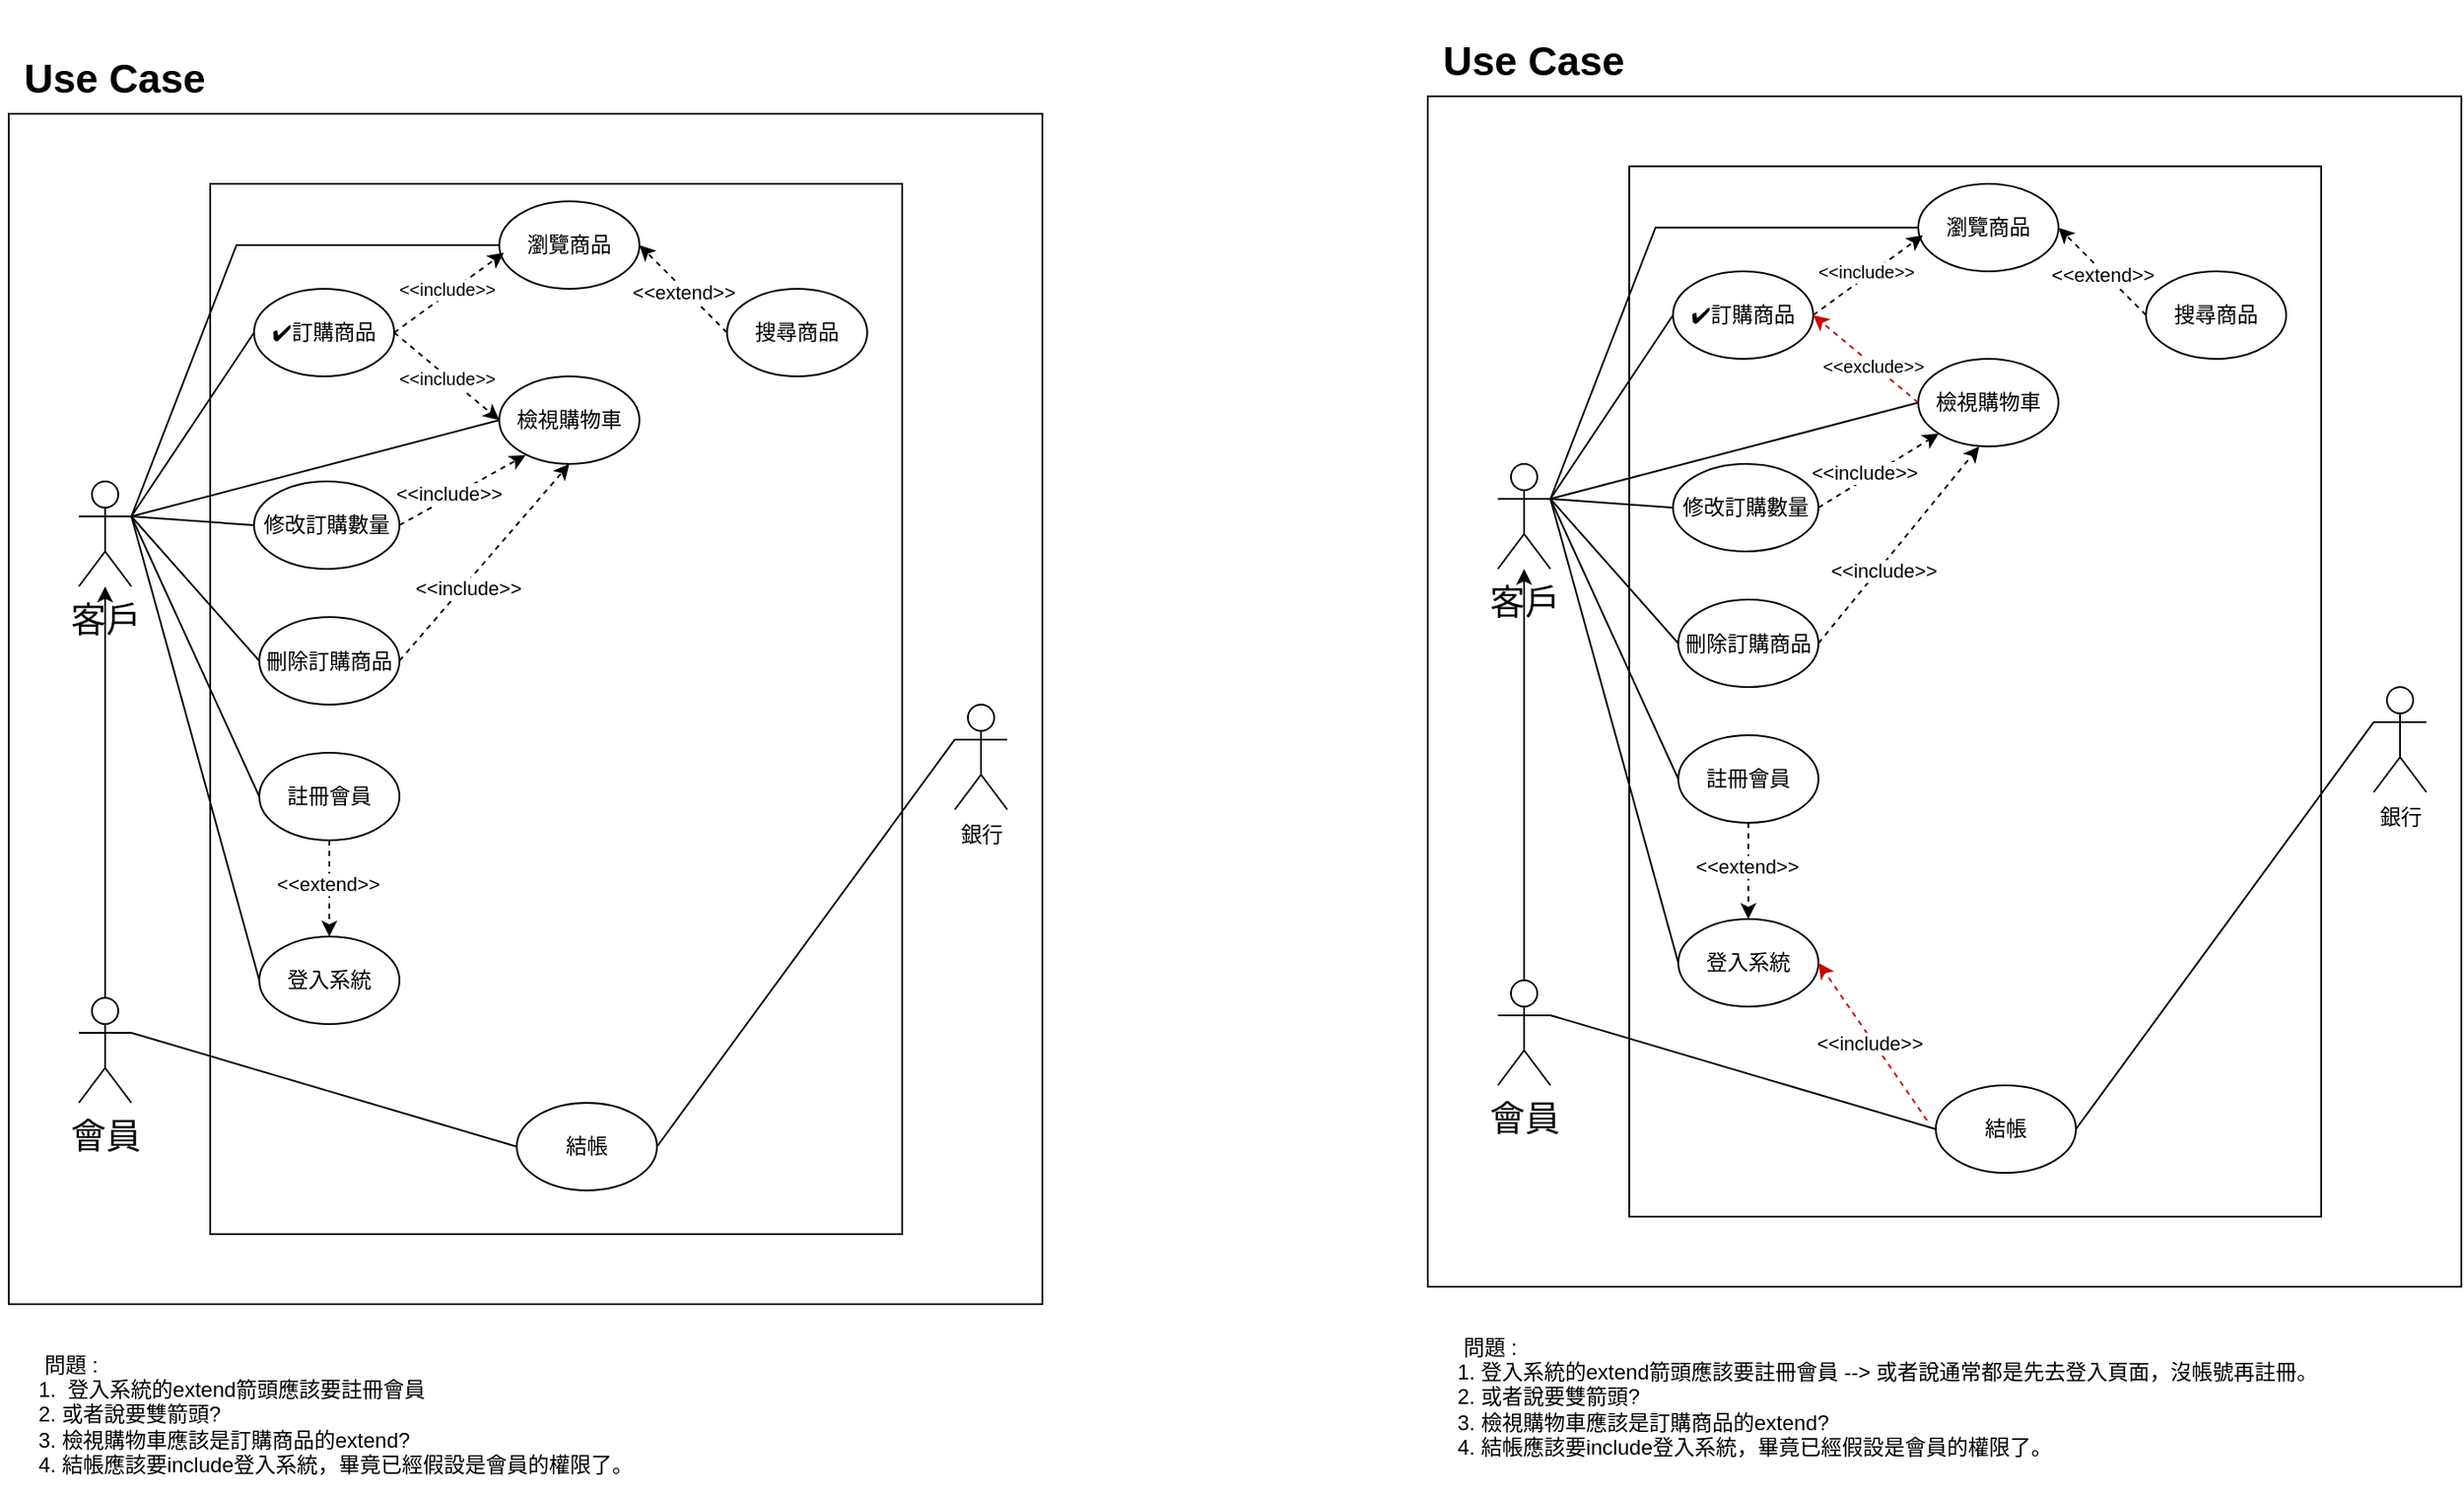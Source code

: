<mxfile version="27.0.9" pages="5">
  <diagram name="Use Case" id="5xH1YoTmC_gLZmpMqHaO">
    <mxGraphModel dx="1340" dy="688" grid="1" gridSize="10" guides="1" tooltips="1" connect="1" arrows="1" fold="1" page="1" pageScale="1" pageWidth="827" pageHeight="1169" math="0" shadow="0">
      <root>
        <mxCell id="0" />
        <mxCell id="1" parent="0" />
        <mxCell id="UpIAHp95WQv5BrrR8KLI-68" value="" style="group" parent="1" vertex="1" connectable="0">
          <mxGeometry x="140" y="130" width="595" height="843" as="geometry" />
        </mxCell>
        <mxCell id="UpIAHp95WQv5BrrR8KLI-2" value="" style="rounded=0;whiteSpace=wrap;html=1;" parent="UpIAHp95WQv5BrrR8KLI-68" vertex="1">
          <mxGeometry x="5" y="55" width="590" height="680" as="geometry" />
        </mxCell>
        <mxCell id="UpIAHp95WQv5BrrR8KLI-4" value="" style="rounded=0;whiteSpace=wrap;html=1;movable=0;resizable=0;rotatable=0;deletable=0;editable=0;locked=1;connectable=0;" parent="UpIAHp95WQv5BrrR8KLI-68" vertex="1">
          <mxGeometry x="120" y="95" width="395" height="600" as="geometry" />
        </mxCell>
        <mxCell id="UpIAHp95WQv5BrrR8KLI-19" value="" style="edgeStyle=orthogonalEdgeStyle;rounded=0;orthogonalLoop=1;jettySize=auto;html=1;" parent="UpIAHp95WQv5BrrR8KLI-68" source="UpIAHp95WQv5BrrR8KLI-10" target="UpIAHp95WQv5BrrR8KLI-18" edge="1">
          <mxGeometry relative="1" as="geometry" />
        </mxCell>
        <mxCell id="UpIAHp95WQv5BrrR8KLI-10" value="&lt;font style=&quot;font-size: 20px;&quot;&gt;會員&lt;/font&gt;" style="shape=umlActor;verticalLabelPosition=bottom;verticalAlign=top;html=1;" parent="UpIAHp95WQv5BrrR8KLI-68" vertex="1">
          <mxGeometry x="45" y="560" width="30" height="60" as="geometry" />
        </mxCell>
        <mxCell id="UpIAHp95WQv5BrrR8KLI-18" value="&lt;font style=&quot;font-size: 20px;&quot;&gt;客戶&lt;/font&gt;" style="shape=umlActor;verticalLabelPosition=bottom;verticalAlign=top;html=1;" parent="UpIAHp95WQv5BrrR8KLI-68" vertex="1">
          <mxGeometry x="45" y="265" width="30" height="60" as="geometry" />
        </mxCell>
        <mxCell id="UpIAHp95WQv5BrrR8KLI-23" value="銀行" style="shape=umlActor;verticalLabelPosition=bottom;verticalAlign=top;html=1;outlineConnect=0;" parent="UpIAHp95WQv5BrrR8KLI-68" vertex="1">
          <mxGeometry x="545" y="392.5" width="30" height="60" as="geometry" />
        </mxCell>
        <mxCell id="UpIAHp95WQv5BrrR8KLI-24" value="✔️訂購商品" style="ellipse;whiteSpace=wrap;html=1;" parent="UpIAHp95WQv5BrrR8KLI-68" vertex="1">
          <mxGeometry x="145" y="155" width="80" height="50" as="geometry" />
        </mxCell>
        <mxCell id="UpIAHp95WQv5BrrR8KLI-25" value="&lt;span style=&quot;white-space:pre-wrap;&quot;&gt;修改訂購數量&lt;/span&gt;" style="ellipse;whiteSpace=wrap;html=1;" parent="UpIAHp95WQv5BrrR8KLI-68" vertex="1">
          <mxGeometry x="145" y="265" width="83" height="50" as="geometry" />
        </mxCell>
        <mxCell id="UpIAHp95WQv5BrrR8KLI-26" value="刪除訂購商品" style="ellipse;whiteSpace=wrap;html=1;" parent="UpIAHp95WQv5BrrR8KLI-68" vertex="1">
          <mxGeometry x="148" y="342.5" width="80" height="50" as="geometry" />
        </mxCell>
        <mxCell id="UpIAHp95WQv5BrrR8KLI-28" value="瀏覽商品" style="ellipse;whiteSpace=wrap;html=1;" parent="UpIAHp95WQv5BrrR8KLI-68" vertex="1">
          <mxGeometry x="285" y="105" width="80" height="50" as="geometry" />
        </mxCell>
        <mxCell id="UpIAHp95WQv5BrrR8KLI-29" value="搜尋商品" style="ellipse;whiteSpace=wrap;html=1;" parent="UpIAHp95WQv5BrrR8KLI-68" vertex="1">
          <mxGeometry x="415" y="155" width="80" height="50" as="geometry" />
        </mxCell>
        <mxCell id="UpIAHp95WQv5BrrR8KLI-30" value="檢視購物車" style="ellipse;whiteSpace=wrap;html=1;" parent="UpIAHp95WQv5BrrR8KLI-68" vertex="1">
          <mxGeometry x="285" y="205" width="80" height="50" as="geometry" />
        </mxCell>
        <mxCell id="UpIAHp95WQv5BrrR8KLI-33" value="" style="endArrow=classic;html=1;rounded=0;entryX=0.033;entryY=0.588;entryDx=0;entryDy=0;entryPerimeter=0;dashed=1;" parent="UpIAHp95WQv5BrrR8KLI-68" target="UpIAHp95WQv5BrrR8KLI-28" edge="1">
          <mxGeometry width="50" height="50" relative="1" as="geometry">
            <mxPoint x="225" y="180" as="sourcePoint" />
            <mxPoint x="385" y="165" as="targetPoint" />
            <Array as="points" />
          </mxGeometry>
        </mxCell>
        <mxCell id="UpIAHp95WQv5BrrR8KLI-36" value="&amp;lt;&amp;lt;include&amp;gt;&amp;gt;" style="edgeLabel;html=1;align=center;verticalAlign=middle;resizable=0;points=[];fontSize=10;" parent="UpIAHp95WQv5BrrR8KLI-33" vertex="1" connectable="0">
          <mxGeometry x="-0.101" y="1" relative="1" as="geometry">
            <mxPoint x="2" y="-4" as="offset" />
          </mxGeometry>
        </mxCell>
        <mxCell id="UpIAHp95WQv5BrrR8KLI-35" value="" style="endArrow=classic;html=1;rounded=0;exitX=1;exitY=0.5;exitDx=0;exitDy=0;entryX=0;entryY=0.5;entryDx=0;entryDy=0;dashed=1;" parent="UpIAHp95WQv5BrrR8KLI-68" source="UpIAHp95WQv5BrrR8KLI-24" target="UpIAHp95WQv5BrrR8KLI-30" edge="1">
          <mxGeometry width="50" height="50" relative="1" as="geometry">
            <mxPoint x="265" y="215" as="sourcePoint" />
            <mxPoint x="315" y="165" as="targetPoint" />
          </mxGeometry>
        </mxCell>
        <mxCell id="UpIAHp95WQv5BrrR8KLI-37" value="&amp;lt;&amp;lt;include&amp;gt;&amp;gt;" style="edgeLabel;html=1;align=center;verticalAlign=middle;resizable=0;points=[];fontSize=10;" parent="UpIAHp95WQv5BrrR8KLI-35" vertex="1" connectable="0">
          <mxGeometry x="-0.068" relative="1" as="geometry">
            <mxPoint x="2" y="2" as="offset" />
          </mxGeometry>
        </mxCell>
        <mxCell id="UpIAHp95WQv5BrrR8KLI-40" value="" style="endArrow=none;html=1;rounded=0;entryX=0;entryY=0.5;entryDx=0;entryDy=0;" parent="UpIAHp95WQv5BrrR8KLI-68" target="UpIAHp95WQv5BrrR8KLI-24" edge="1">
          <mxGeometry width="50" height="50" relative="1" as="geometry">
            <mxPoint x="75" y="285" as="sourcePoint" />
            <mxPoint x="120" y="235" as="targetPoint" />
          </mxGeometry>
        </mxCell>
        <mxCell id="UpIAHp95WQv5BrrR8KLI-41" value="" style="endArrow=none;html=1;rounded=0;entryX=0;entryY=0.5;entryDx=0;entryDy=0;" parent="UpIAHp95WQv5BrrR8KLI-68" target="UpIAHp95WQv5BrrR8KLI-30" edge="1">
          <mxGeometry width="50" height="50" relative="1" as="geometry">
            <mxPoint x="75" y="285" as="sourcePoint" />
            <mxPoint x="275" y="255" as="targetPoint" />
          </mxGeometry>
        </mxCell>
        <mxCell id="UpIAHp95WQv5BrrR8KLI-43" value="" style="endArrow=none;html=1;rounded=0;entryX=0;entryY=0.5;entryDx=0;entryDy=0;" parent="UpIAHp95WQv5BrrR8KLI-68" target="UpIAHp95WQv5BrrR8KLI-28" edge="1">
          <mxGeometry width="50" height="50" relative="1" as="geometry">
            <mxPoint x="75" y="285" as="sourcePoint" />
            <mxPoint x="275" y="255" as="targetPoint" />
            <Array as="points">
              <mxPoint x="135" y="130" />
            </Array>
          </mxGeometry>
        </mxCell>
        <mxCell id="UpIAHp95WQv5BrrR8KLI-44" value="" style="endArrow=classic;html=1;rounded=0;entryX=1;entryY=0.5;entryDx=0;entryDy=0;exitX=0;exitY=0.5;exitDx=0;exitDy=0;dashed=1;" parent="UpIAHp95WQv5BrrR8KLI-68" source="UpIAHp95WQv5BrrR8KLI-29" target="UpIAHp95WQv5BrrR8KLI-28" edge="1">
          <mxGeometry width="50" height="50" relative="1" as="geometry">
            <mxPoint x="225" y="305" as="sourcePoint" />
            <mxPoint x="275" y="255" as="targetPoint" />
          </mxGeometry>
        </mxCell>
        <mxCell id="UpIAHp95WQv5BrrR8KLI-46" value="&amp;lt;&amp;lt;extend&amp;gt;&amp;gt;" style="edgeLabel;html=1;align=center;verticalAlign=middle;resizable=0;points=[];" parent="UpIAHp95WQv5BrrR8KLI-44" vertex="1" connectable="0">
          <mxGeometry x="-0.026" y="1" relative="1" as="geometry">
            <mxPoint as="offset" />
          </mxGeometry>
        </mxCell>
        <mxCell id="UpIAHp95WQv5BrrR8KLI-49" value="" style="endArrow=none;html=1;rounded=0;entryX=0;entryY=0.5;entryDx=0;entryDy=0;" parent="UpIAHp95WQv5BrrR8KLI-68" target="UpIAHp95WQv5BrrR8KLI-25" edge="1">
          <mxGeometry width="50" height="50" relative="1" as="geometry">
            <mxPoint x="75" y="285" as="sourcePoint" />
            <mxPoint x="135" y="315" as="targetPoint" />
          </mxGeometry>
        </mxCell>
        <mxCell id="UpIAHp95WQv5BrrR8KLI-50" value="" style="endArrow=none;html=1;rounded=0;entryX=0;entryY=0.5;entryDx=0;entryDy=0;" parent="UpIAHp95WQv5BrrR8KLI-68" target="UpIAHp95WQv5BrrR8KLI-26" edge="1">
          <mxGeometry width="50" height="50" relative="1" as="geometry">
            <mxPoint x="75" y="285" as="sourcePoint" />
            <mxPoint x="125" y="305" as="targetPoint" />
          </mxGeometry>
        </mxCell>
        <mxCell id="UpIAHp95WQv5BrrR8KLI-51" value="" style="endArrow=classic;html=1;rounded=0;exitX=1;exitY=0.5;exitDx=0;exitDy=0;dashed=1;" parent="UpIAHp95WQv5BrrR8KLI-68" source="UpIAHp95WQv5BrrR8KLI-25" edge="1">
          <mxGeometry width="50" height="50" relative="1" as="geometry">
            <mxPoint x="-85" y="345" as="sourcePoint" />
            <mxPoint x="300" y="250" as="targetPoint" />
          </mxGeometry>
        </mxCell>
        <mxCell id="UpIAHp95WQv5BrrR8KLI-52" value="&amp;lt;&amp;lt;include&lt;span style=&quot;background-color: light-dark(#ffffff, var(--ge-dark-color, #121212)); color: light-dark(rgb(0, 0, 0), rgb(255, 255, 255));&quot;&gt;&amp;gt;&amp;gt;&lt;/span&gt;" style="edgeLabel;html=1;align=center;verticalAlign=middle;resizable=0;points=[];" parent="UpIAHp95WQv5BrrR8KLI-51" vertex="1" connectable="0">
          <mxGeometry x="0.359" y="-1" relative="1" as="geometry">
            <mxPoint x="-22" y="8" as="offset" />
          </mxGeometry>
        </mxCell>
        <mxCell id="UpIAHp95WQv5BrrR8KLI-53" value="" style="endArrow=classic;html=1;rounded=0;exitX=1;exitY=0.5;exitDx=0;exitDy=0;entryX=0.5;entryY=1;entryDx=0;entryDy=0;dashed=1;" parent="UpIAHp95WQv5BrrR8KLI-68" source="UpIAHp95WQv5BrrR8KLI-26" target="UpIAHp95WQv5BrrR8KLI-30" edge="1">
          <mxGeometry width="50" height="50" relative="1" as="geometry">
            <mxPoint x="255" y="365" as="sourcePoint" />
            <mxPoint x="305" y="315" as="targetPoint" />
          </mxGeometry>
        </mxCell>
        <mxCell id="UpIAHp95WQv5BrrR8KLI-54" value="&amp;lt;&amp;lt;include&amp;gt;&amp;gt;" style="edgeLabel;html=1;align=center;verticalAlign=middle;resizable=0;points=[];" parent="UpIAHp95WQv5BrrR8KLI-53" vertex="1" connectable="0">
          <mxGeometry x="-0.23" y="-2" relative="1" as="geometry">
            <mxPoint as="offset" />
          </mxGeometry>
        </mxCell>
        <mxCell id="UpIAHp95WQv5BrrR8KLI-55" value="註冊會員" style="ellipse;whiteSpace=wrap;html=1;" parent="UpIAHp95WQv5BrrR8KLI-68" vertex="1">
          <mxGeometry x="148" y="420" width="80" height="50" as="geometry" />
        </mxCell>
        <mxCell id="UpIAHp95WQv5BrrR8KLI-56" value="登入系統" style="ellipse;whiteSpace=wrap;html=1;" parent="UpIAHp95WQv5BrrR8KLI-68" vertex="1">
          <mxGeometry x="148" y="525" width="80" height="50" as="geometry" />
        </mxCell>
        <mxCell id="UpIAHp95WQv5BrrR8KLI-57" value="" style="endArrow=none;html=1;rounded=0;exitX=0;exitY=0.5;exitDx=0;exitDy=0;entryX=1;entryY=0.333;entryDx=0;entryDy=0;entryPerimeter=0;" parent="UpIAHp95WQv5BrrR8KLI-68" source="UpIAHp95WQv5BrrR8KLI-55" target="UpIAHp95WQv5BrrR8KLI-18" edge="1">
          <mxGeometry width="50" height="50" relative="1" as="geometry">
            <mxPoint x="245" y="315" as="sourcePoint" />
            <mxPoint x="60" y="265" as="targetPoint" />
          </mxGeometry>
        </mxCell>
        <mxCell id="UpIAHp95WQv5BrrR8KLI-58" value="" style="endArrow=none;html=1;rounded=0;entryX=0;entryY=0.5;entryDx=0;entryDy=0;exitX=1;exitY=0.333;exitDx=0;exitDy=0;exitPerimeter=0;" parent="UpIAHp95WQv5BrrR8KLI-68" source="UpIAHp95WQv5BrrR8KLI-18" target="UpIAHp95WQv5BrrR8KLI-56" edge="1">
          <mxGeometry width="50" height="50" relative="1" as="geometry">
            <mxPoint x="65" y="265" as="sourcePoint" />
            <mxPoint x="295" y="385" as="targetPoint" />
          </mxGeometry>
        </mxCell>
        <mxCell id="UpIAHp95WQv5BrrR8KLI-59" value="" style="endArrow=classic;html=1;rounded=0;exitX=0.5;exitY=1;exitDx=0;exitDy=0;entryX=0.5;entryY=0;entryDx=0;entryDy=0;dashed=1;" parent="UpIAHp95WQv5BrrR8KLI-68" source="UpIAHp95WQv5BrrR8KLI-55" target="UpIAHp95WQv5BrrR8KLI-56" edge="1">
          <mxGeometry width="50" height="50" relative="1" as="geometry">
            <mxPoint x="235" y="545" as="sourcePoint" />
            <mxPoint x="285" y="495" as="targetPoint" />
          </mxGeometry>
        </mxCell>
        <mxCell id="UpIAHp95WQv5BrrR8KLI-60" value="&amp;lt;&amp;lt;extend&amp;gt;&amp;gt;" style="edgeLabel;html=1;align=center;verticalAlign=middle;resizable=0;points=[];" parent="UpIAHp95WQv5BrrR8KLI-59" vertex="1" connectable="0">
          <mxGeometry x="-0.433" y="-1" relative="1" as="geometry">
            <mxPoint y="9" as="offset" />
          </mxGeometry>
        </mxCell>
        <mxCell id="UpIAHp95WQv5BrrR8KLI-61" value="結帳" style="ellipse;whiteSpace=wrap;html=1;" parent="UpIAHp95WQv5BrrR8KLI-68" vertex="1">
          <mxGeometry x="295" y="620" width="80" height="50" as="geometry" />
        </mxCell>
        <mxCell id="UpIAHp95WQv5BrrR8KLI-62" value="" style="endArrow=none;html=1;rounded=0;exitX=1;exitY=0.333;exitDx=0;exitDy=0;exitPerimeter=0;" parent="UpIAHp95WQv5BrrR8KLI-68" source="UpIAHp95WQv5BrrR8KLI-10" edge="1">
          <mxGeometry width="50" height="50" relative="1" as="geometry">
            <mxPoint x="235" y="545" as="sourcePoint" />
            <mxPoint x="295" y="645" as="targetPoint" />
          </mxGeometry>
        </mxCell>
        <mxCell id="UpIAHp95WQv5BrrR8KLI-63" value="" style="endArrow=none;html=1;rounded=0;exitX=1;exitY=0.5;exitDx=0;exitDy=0;entryX=0;entryY=0.333;entryDx=0;entryDy=0;entryPerimeter=0;" parent="UpIAHp95WQv5BrrR8KLI-68" source="UpIAHp95WQv5BrrR8KLI-61" target="UpIAHp95WQv5BrrR8KLI-23" edge="1">
          <mxGeometry width="50" height="50" relative="1" as="geometry">
            <mxPoint x="235" y="545" as="sourcePoint" />
            <mxPoint x="545" y="405" as="targetPoint" />
          </mxGeometry>
        </mxCell>
        <mxCell id="UpIAHp95WQv5BrrR8KLI-66" value="&amp;nbsp;問題 :&lt;br&gt;1.&amp;nbsp; 登入系統的extend箭頭應該要註冊會員&lt;br&gt;2. 或者說要雙箭頭?&lt;div&gt;3. 檢視購物車應該是訂購商品的extend?&lt;/div&gt;&lt;div&gt;4. 結帳應該要include登入系統，畢竟已經假設是會員的權限了。&lt;/div&gt;" style="text;html=1;align=left;verticalAlign=middle;resizable=0;points=[];autosize=1;strokeColor=none;fillColor=none;" parent="UpIAHp95WQv5BrrR8KLI-68" vertex="1">
          <mxGeometry x="20" y="753" width="360" height="90" as="geometry" />
        </mxCell>
        <mxCell id="UpIAHp95WQv5BrrR8KLI-67" value="&lt;h1&gt;&lt;font style=&quot;font-size: 23px;&quot;&gt;Use Case&lt;/font&gt;&lt;/h1&gt;" style="text;html=1;align=center;verticalAlign=middle;resizable=0;points=[];autosize=1;strokeColor=none;fillColor=none;" parent="UpIAHp95WQv5BrrR8KLI-68" vertex="1">
          <mxGeometry width="130" height="70" as="geometry" />
        </mxCell>
        <mxCell id="UpIAHp95WQv5BrrR8KLI-69" value="" style="group" parent="1" vertex="1" connectable="0">
          <mxGeometry x="950" y="120" width="595" height="843" as="geometry" />
        </mxCell>
        <mxCell id="UpIAHp95WQv5BrrR8KLI-70" value="" style="rounded=0;whiteSpace=wrap;html=1;" parent="UpIAHp95WQv5BrrR8KLI-69" vertex="1">
          <mxGeometry x="5" y="55" width="590" height="680" as="geometry" />
        </mxCell>
        <mxCell id="UpIAHp95WQv5BrrR8KLI-71" value="" style="rounded=0;whiteSpace=wrap;html=1;movable=0;resizable=0;rotatable=0;deletable=0;editable=0;locked=1;connectable=0;" parent="UpIAHp95WQv5BrrR8KLI-69" vertex="1">
          <mxGeometry x="120" y="95" width="395" height="600" as="geometry" />
        </mxCell>
        <mxCell id="UpIAHp95WQv5BrrR8KLI-72" value="" style="edgeStyle=orthogonalEdgeStyle;rounded=0;orthogonalLoop=1;jettySize=auto;html=1;" parent="UpIAHp95WQv5BrrR8KLI-69" source="UpIAHp95WQv5BrrR8KLI-73" target="UpIAHp95WQv5BrrR8KLI-74" edge="1">
          <mxGeometry relative="1" as="geometry" />
        </mxCell>
        <mxCell id="UpIAHp95WQv5BrrR8KLI-73" value="&lt;font style=&quot;font-size: 20px;&quot;&gt;會員&lt;/font&gt;" style="shape=umlActor;verticalLabelPosition=bottom;verticalAlign=top;html=1;" parent="UpIAHp95WQv5BrrR8KLI-69" vertex="1">
          <mxGeometry x="45" y="560" width="30" height="60" as="geometry" />
        </mxCell>
        <mxCell id="UpIAHp95WQv5BrrR8KLI-74" value="&lt;font style=&quot;font-size: 20px;&quot;&gt;客戶&lt;/font&gt;" style="shape=umlActor;verticalLabelPosition=bottom;verticalAlign=top;html=1;" parent="UpIAHp95WQv5BrrR8KLI-69" vertex="1">
          <mxGeometry x="45" y="265" width="30" height="60" as="geometry" />
        </mxCell>
        <mxCell id="UpIAHp95WQv5BrrR8KLI-75" value="銀行" style="shape=umlActor;verticalLabelPosition=bottom;verticalAlign=top;html=1;outlineConnect=0;" parent="UpIAHp95WQv5BrrR8KLI-69" vertex="1">
          <mxGeometry x="545" y="392.5" width="30" height="60" as="geometry" />
        </mxCell>
        <mxCell id="UpIAHp95WQv5BrrR8KLI-76" value="✔️訂購商品" style="ellipse;whiteSpace=wrap;html=1;" parent="UpIAHp95WQv5BrrR8KLI-69" vertex="1">
          <mxGeometry x="145" y="155" width="80" height="50" as="geometry" />
        </mxCell>
        <mxCell id="UpIAHp95WQv5BrrR8KLI-77" value="&lt;span style=&quot;white-space:pre-wrap;&quot;&gt;修改訂購數量&lt;/span&gt;" style="ellipse;whiteSpace=wrap;html=1;" parent="UpIAHp95WQv5BrrR8KLI-69" vertex="1">
          <mxGeometry x="145" y="265" width="83" height="50" as="geometry" />
        </mxCell>
        <mxCell id="UpIAHp95WQv5BrrR8KLI-78" value="刪除訂購商品" style="ellipse;whiteSpace=wrap;html=1;" parent="UpIAHp95WQv5BrrR8KLI-69" vertex="1">
          <mxGeometry x="148" y="342.5" width="80" height="50" as="geometry" />
        </mxCell>
        <mxCell id="UpIAHp95WQv5BrrR8KLI-79" value="瀏覽商品" style="ellipse;whiteSpace=wrap;html=1;" parent="UpIAHp95WQv5BrrR8KLI-69" vertex="1">
          <mxGeometry x="285" y="105" width="80" height="50" as="geometry" />
        </mxCell>
        <mxCell id="UpIAHp95WQv5BrrR8KLI-80" value="搜尋商品" style="ellipse;whiteSpace=wrap;html=1;" parent="UpIAHp95WQv5BrrR8KLI-69" vertex="1">
          <mxGeometry x="415" y="155" width="80" height="50" as="geometry" />
        </mxCell>
        <mxCell id="UpIAHp95WQv5BrrR8KLI-81" value="檢視購物車" style="ellipse;whiteSpace=wrap;html=1;" parent="UpIAHp95WQv5BrrR8KLI-69" vertex="1">
          <mxGeometry x="285" y="205" width="80" height="50" as="geometry" />
        </mxCell>
        <mxCell id="UpIAHp95WQv5BrrR8KLI-82" value="" style="endArrow=classic;html=1;rounded=0;entryX=0.033;entryY=0.588;entryDx=0;entryDy=0;entryPerimeter=0;dashed=1;" parent="UpIAHp95WQv5BrrR8KLI-69" target="UpIAHp95WQv5BrrR8KLI-79" edge="1">
          <mxGeometry width="50" height="50" relative="1" as="geometry">
            <mxPoint x="225" y="180" as="sourcePoint" />
            <mxPoint x="385" y="165" as="targetPoint" />
            <Array as="points" />
          </mxGeometry>
        </mxCell>
        <mxCell id="UpIAHp95WQv5BrrR8KLI-83" value="&amp;lt;&amp;lt;include&amp;gt;&amp;gt;" style="edgeLabel;html=1;align=center;verticalAlign=middle;resizable=0;points=[];fontSize=10;" parent="UpIAHp95WQv5BrrR8KLI-82" vertex="1" connectable="0">
          <mxGeometry x="-0.101" y="1" relative="1" as="geometry">
            <mxPoint x="2" y="-4" as="offset" />
          </mxGeometry>
        </mxCell>
        <mxCell id="UpIAHp95WQv5BrrR8KLI-84" value="" style="endArrow=classic;html=1;rounded=0;exitX=0;exitY=0.5;exitDx=0;exitDy=0;dashed=1;entryX=1;entryY=0.5;entryDx=0;entryDy=0;strokeColor=#CC0000;" parent="UpIAHp95WQv5BrrR8KLI-69" source="UpIAHp95WQv5BrrR8KLI-81" target="UpIAHp95WQv5BrrR8KLI-76" edge="1">
          <mxGeometry width="50" height="50" relative="1" as="geometry">
            <mxPoint x="265" y="215" as="sourcePoint" />
            <mxPoint x="300" y="180" as="targetPoint" />
          </mxGeometry>
        </mxCell>
        <mxCell id="UpIAHp95WQv5BrrR8KLI-85" value="&amp;lt;&amp;lt;exclude&amp;gt;&amp;gt;" style="edgeLabel;html=1;align=center;verticalAlign=middle;resizable=0;points=[];fontSize=10;" parent="UpIAHp95WQv5BrrR8KLI-84" vertex="1" connectable="0">
          <mxGeometry x="-0.068" relative="1" as="geometry">
            <mxPoint x="2" y="2" as="offset" />
          </mxGeometry>
        </mxCell>
        <mxCell id="UpIAHp95WQv5BrrR8KLI-86" value="" style="endArrow=none;html=1;rounded=0;entryX=0;entryY=0.5;entryDx=0;entryDy=0;" parent="UpIAHp95WQv5BrrR8KLI-69" target="UpIAHp95WQv5BrrR8KLI-76" edge="1">
          <mxGeometry width="50" height="50" relative="1" as="geometry">
            <mxPoint x="75" y="285" as="sourcePoint" />
            <mxPoint x="120" y="235" as="targetPoint" />
          </mxGeometry>
        </mxCell>
        <mxCell id="UpIAHp95WQv5BrrR8KLI-87" value="" style="endArrow=none;html=1;rounded=0;entryX=0;entryY=0.5;entryDx=0;entryDy=0;" parent="UpIAHp95WQv5BrrR8KLI-69" target="UpIAHp95WQv5BrrR8KLI-81" edge="1">
          <mxGeometry width="50" height="50" relative="1" as="geometry">
            <mxPoint x="75" y="285" as="sourcePoint" />
            <mxPoint x="275" y="255" as="targetPoint" />
          </mxGeometry>
        </mxCell>
        <mxCell id="UpIAHp95WQv5BrrR8KLI-88" value="" style="endArrow=none;html=1;rounded=0;entryX=0;entryY=0.5;entryDx=0;entryDy=0;" parent="UpIAHp95WQv5BrrR8KLI-69" target="UpIAHp95WQv5BrrR8KLI-79" edge="1">
          <mxGeometry width="50" height="50" relative="1" as="geometry">
            <mxPoint x="75" y="285" as="sourcePoint" />
            <mxPoint x="275" y="255" as="targetPoint" />
            <Array as="points">
              <mxPoint x="135" y="130" />
            </Array>
          </mxGeometry>
        </mxCell>
        <mxCell id="UpIAHp95WQv5BrrR8KLI-89" value="" style="endArrow=classic;html=1;rounded=0;entryX=1;entryY=0.5;entryDx=0;entryDy=0;exitX=0;exitY=0.5;exitDx=0;exitDy=0;dashed=1;" parent="UpIAHp95WQv5BrrR8KLI-69" source="UpIAHp95WQv5BrrR8KLI-80" target="UpIAHp95WQv5BrrR8KLI-79" edge="1">
          <mxGeometry width="50" height="50" relative="1" as="geometry">
            <mxPoint x="225" y="305" as="sourcePoint" />
            <mxPoint x="275" y="255" as="targetPoint" />
          </mxGeometry>
        </mxCell>
        <mxCell id="UpIAHp95WQv5BrrR8KLI-90" value="&amp;lt;&amp;lt;extend&amp;gt;&amp;gt;" style="edgeLabel;html=1;align=center;verticalAlign=middle;resizable=0;points=[];" parent="UpIAHp95WQv5BrrR8KLI-89" vertex="1" connectable="0">
          <mxGeometry x="-0.026" y="1" relative="1" as="geometry">
            <mxPoint as="offset" />
          </mxGeometry>
        </mxCell>
        <mxCell id="UpIAHp95WQv5BrrR8KLI-91" value="" style="endArrow=none;html=1;rounded=0;entryX=0;entryY=0.5;entryDx=0;entryDy=0;" parent="UpIAHp95WQv5BrrR8KLI-69" target="UpIAHp95WQv5BrrR8KLI-77" edge="1">
          <mxGeometry width="50" height="50" relative="1" as="geometry">
            <mxPoint x="75" y="285" as="sourcePoint" />
            <mxPoint x="135" y="315" as="targetPoint" />
          </mxGeometry>
        </mxCell>
        <mxCell id="UpIAHp95WQv5BrrR8KLI-92" value="" style="endArrow=none;html=1;rounded=0;entryX=0;entryY=0.5;entryDx=0;entryDy=0;" parent="UpIAHp95WQv5BrrR8KLI-69" target="UpIAHp95WQv5BrrR8KLI-78" edge="1">
          <mxGeometry width="50" height="50" relative="1" as="geometry">
            <mxPoint x="75" y="285" as="sourcePoint" />
            <mxPoint x="125" y="305" as="targetPoint" />
          </mxGeometry>
        </mxCell>
        <mxCell id="UpIAHp95WQv5BrrR8KLI-93" value="" style="endArrow=classic;html=1;rounded=0;exitX=1;exitY=0.5;exitDx=0;exitDy=0;entryX=0;entryY=1;entryDx=0;entryDy=0;dashed=1;" parent="UpIAHp95WQv5BrrR8KLI-69" source="UpIAHp95WQv5BrrR8KLI-77" target="UpIAHp95WQv5BrrR8KLI-81" edge="1">
          <mxGeometry width="50" height="50" relative="1" as="geometry">
            <mxPoint x="-85" y="345" as="sourcePoint" />
            <mxPoint x="-35" y="295" as="targetPoint" />
          </mxGeometry>
        </mxCell>
        <mxCell id="UpIAHp95WQv5BrrR8KLI-94" value="&amp;lt;&amp;lt;include&lt;span style=&quot;background-color: light-dark(#ffffff, var(--ge-dark-color, #121212)); color: light-dark(rgb(0, 0, 0), rgb(255, 255, 255));&quot;&gt;&amp;gt;&amp;gt;&lt;/span&gt;" style="edgeLabel;html=1;align=center;verticalAlign=middle;resizable=0;points=[];" parent="UpIAHp95WQv5BrrR8KLI-93" vertex="1" connectable="0">
          <mxGeometry x="0.359" y="-1" relative="1" as="geometry">
            <mxPoint x="-22" y="8" as="offset" />
          </mxGeometry>
        </mxCell>
        <mxCell id="UpIAHp95WQv5BrrR8KLI-95" value="" style="endArrow=classic;html=1;rounded=0;exitX=1;exitY=0.5;exitDx=0;exitDy=0;dashed=1;entryX=0.435;entryY=1;entryDx=0;entryDy=0;entryPerimeter=0;" parent="UpIAHp95WQv5BrrR8KLI-69" source="UpIAHp95WQv5BrrR8KLI-78" target="UpIAHp95WQv5BrrR8KLI-81" edge="1">
          <mxGeometry width="50" height="50" relative="1" as="geometry">
            <mxPoint x="255" y="365" as="sourcePoint" />
            <mxPoint x="300" y="250" as="targetPoint" />
          </mxGeometry>
        </mxCell>
        <mxCell id="UpIAHp95WQv5BrrR8KLI-96" value="&amp;lt;&amp;lt;include&amp;gt;&amp;gt;" style="edgeLabel;html=1;align=center;verticalAlign=middle;resizable=0;points=[];" parent="UpIAHp95WQv5BrrR8KLI-95" vertex="1" connectable="0">
          <mxGeometry x="-0.23" y="-2" relative="1" as="geometry">
            <mxPoint as="offset" />
          </mxGeometry>
        </mxCell>
        <mxCell id="UpIAHp95WQv5BrrR8KLI-97" value="註冊會員" style="ellipse;whiteSpace=wrap;html=1;" parent="UpIAHp95WQv5BrrR8KLI-69" vertex="1">
          <mxGeometry x="148" y="420" width="80" height="50" as="geometry" />
        </mxCell>
        <mxCell id="UpIAHp95WQv5BrrR8KLI-98" value="登入系統" style="ellipse;whiteSpace=wrap;html=1;" parent="UpIAHp95WQv5BrrR8KLI-69" vertex="1">
          <mxGeometry x="148" y="525" width="80" height="50" as="geometry" />
        </mxCell>
        <mxCell id="UpIAHp95WQv5BrrR8KLI-99" value="" style="endArrow=none;html=1;rounded=0;exitX=0;exitY=0.5;exitDx=0;exitDy=0;entryX=1;entryY=0.333;entryDx=0;entryDy=0;entryPerimeter=0;" parent="UpIAHp95WQv5BrrR8KLI-69" source="UpIAHp95WQv5BrrR8KLI-97" target="UpIAHp95WQv5BrrR8KLI-74" edge="1">
          <mxGeometry width="50" height="50" relative="1" as="geometry">
            <mxPoint x="245" y="315" as="sourcePoint" />
            <mxPoint x="60" y="265" as="targetPoint" />
          </mxGeometry>
        </mxCell>
        <mxCell id="UpIAHp95WQv5BrrR8KLI-100" value="" style="endArrow=none;html=1;rounded=0;entryX=0;entryY=0.5;entryDx=0;entryDy=0;exitX=1;exitY=0.333;exitDx=0;exitDy=0;exitPerimeter=0;" parent="UpIAHp95WQv5BrrR8KLI-69" source="UpIAHp95WQv5BrrR8KLI-74" target="UpIAHp95WQv5BrrR8KLI-98" edge="1">
          <mxGeometry width="50" height="50" relative="1" as="geometry">
            <mxPoint x="65" y="265" as="sourcePoint" />
            <mxPoint x="295" y="385" as="targetPoint" />
          </mxGeometry>
        </mxCell>
        <mxCell id="UpIAHp95WQv5BrrR8KLI-101" value="" style="endArrow=classic;html=1;rounded=0;exitX=0.5;exitY=1;exitDx=0;exitDy=0;entryX=0.5;entryY=0;entryDx=0;entryDy=0;dashed=1;" parent="UpIAHp95WQv5BrrR8KLI-69" source="UpIAHp95WQv5BrrR8KLI-97" target="UpIAHp95WQv5BrrR8KLI-98" edge="1">
          <mxGeometry width="50" height="50" relative="1" as="geometry">
            <mxPoint x="235" y="545" as="sourcePoint" />
            <mxPoint x="285" y="495" as="targetPoint" />
          </mxGeometry>
        </mxCell>
        <mxCell id="UpIAHp95WQv5BrrR8KLI-102" value="&amp;lt;&amp;lt;extend&amp;gt;&amp;gt;" style="edgeLabel;html=1;align=center;verticalAlign=middle;resizable=0;points=[];" parent="UpIAHp95WQv5BrrR8KLI-101" vertex="1" connectable="0">
          <mxGeometry x="-0.433" y="-1" relative="1" as="geometry">
            <mxPoint y="9" as="offset" />
          </mxGeometry>
        </mxCell>
        <mxCell id="UpIAHp95WQv5BrrR8KLI-103" value="結帳" style="ellipse;whiteSpace=wrap;html=1;" parent="UpIAHp95WQv5BrrR8KLI-69" vertex="1">
          <mxGeometry x="295" y="620" width="80" height="50" as="geometry" />
        </mxCell>
        <mxCell id="UpIAHp95WQv5BrrR8KLI-104" value="" style="endArrow=none;html=1;rounded=0;exitX=1;exitY=0.333;exitDx=0;exitDy=0;exitPerimeter=0;" parent="UpIAHp95WQv5BrrR8KLI-69" source="UpIAHp95WQv5BrrR8KLI-73" edge="1">
          <mxGeometry width="50" height="50" relative="1" as="geometry">
            <mxPoint x="235" y="545" as="sourcePoint" />
            <mxPoint x="295" y="645" as="targetPoint" />
          </mxGeometry>
        </mxCell>
        <mxCell id="UpIAHp95WQv5BrrR8KLI-105" value="" style="endArrow=none;html=1;rounded=0;exitX=1;exitY=0.5;exitDx=0;exitDy=0;entryX=0;entryY=0.333;entryDx=0;entryDy=0;entryPerimeter=0;" parent="UpIAHp95WQv5BrrR8KLI-69" source="UpIAHp95WQv5BrrR8KLI-103" target="UpIAHp95WQv5BrrR8KLI-75" edge="1">
          <mxGeometry width="50" height="50" relative="1" as="geometry">
            <mxPoint x="235" y="545" as="sourcePoint" />
            <mxPoint x="545" y="405" as="targetPoint" />
          </mxGeometry>
        </mxCell>
        <mxCell id="UpIAHp95WQv5BrrR8KLI-106" value="&amp;nbsp;問題 :&lt;br&gt;1. 登入系統的extend箭頭應該要註冊會員 --&amp;gt; 或者說通常都是先去登入頁面，沒帳號再註冊。&lt;br&gt;2. 或者說要雙箭頭?&lt;div&gt;3. 檢視購物車應該是訂購商品的extend?&lt;/div&gt;&lt;div&gt;4. 結帳應該要include登入系統，畢竟已經假設是會員的權限了。&lt;/div&gt;" style="text;html=1;align=left;verticalAlign=middle;resizable=0;points=[];autosize=1;strokeColor=none;fillColor=none;" parent="UpIAHp95WQv5BrrR8KLI-69" vertex="1">
          <mxGeometry x="20" y="753" width="510" height="90" as="geometry" />
        </mxCell>
        <mxCell id="UpIAHp95WQv5BrrR8KLI-107" value="&lt;h1&gt;&lt;font style=&quot;font-size: 23px;&quot;&gt;Use Case&lt;/font&gt;&lt;/h1&gt;" style="text;html=1;align=center;verticalAlign=middle;resizable=0;points=[];autosize=1;strokeColor=none;fillColor=none;" parent="UpIAHp95WQv5BrrR8KLI-69" vertex="1">
          <mxGeometry width="130" height="70" as="geometry" />
        </mxCell>
        <mxCell id="UpIAHp95WQv5BrrR8KLI-111" value="" style="endArrow=classic;html=1;rounded=0;entryX=1;entryY=0.5;entryDx=0;entryDy=0;dashed=1;strokeColor=#CC0000;" parent="UpIAHp95WQv5BrrR8KLI-69" target="UpIAHp95WQv5BrrR8KLI-98" edge="1">
          <mxGeometry width="50" height="50" relative="1" as="geometry">
            <mxPoint x="290" y="640" as="sourcePoint" />
            <mxPoint x="315" y="550" as="targetPoint" />
          </mxGeometry>
        </mxCell>
        <mxCell id="UpIAHp95WQv5BrrR8KLI-112" value="&amp;lt;&amp;lt;include&amp;gt;&amp;gt;" style="edgeLabel;html=1;align=center;verticalAlign=middle;resizable=0;points=[];" parent="UpIAHp95WQv5BrrR8KLI-111" vertex="1" connectable="0">
          <mxGeometry x="0.018" y="2" relative="1" as="geometry">
            <mxPoint as="offset" />
          </mxGeometry>
        </mxCell>
      </root>
    </mxGraphModel>
  </diagram>
  <diagram id="rDvMGIHcpKWW-KB-ijlX" name="活動圖">
    <mxGraphModel dx="1058" dy="1776" grid="1" gridSize="10" guides="1" tooltips="1" connect="1" arrows="1" fold="1" page="1" pageScale="1" pageWidth="827" pageHeight="1169" math="0" shadow="0">
      <root>
        <mxCell id="0" />
        <mxCell id="1" parent="0" />
        <mxCell id="3tSztlcjyRbW0gM3vj72-17" style="edgeStyle=orthogonalEdgeStyle;rounded=0;orthogonalLoop=1;jettySize=auto;html=1;entryX=0.5;entryY=0;entryDx=0;entryDy=0;" edge="1" parent="1" source="3tSztlcjyRbW0gM3vj72-1" target="3tSztlcjyRbW0gM3vj72-2">
          <mxGeometry relative="1" as="geometry" />
        </mxCell>
        <mxCell id="3tSztlcjyRbW0gM3vj72-1" value="顯示目錄清單&lt;br&gt;選擇欲瀏覽&lt;div&gt;的商品目錄&lt;/div&gt;" style="rounded=1;whiteSpace=wrap;html=1;" vertex="1" parent="1">
          <mxGeometry x="360" y="40" width="120" height="60" as="geometry" />
        </mxCell>
        <mxCell id="3tSztlcjyRbW0gM3vj72-18" style="edgeStyle=orthogonalEdgeStyle;rounded=0;orthogonalLoop=1;jettySize=auto;html=1;entryX=0.5;entryY=0;entryDx=0;entryDy=0;" edge="1" parent="1" source="3tSztlcjyRbW0gM3vj72-2" target="3tSztlcjyRbW0gM3vj72-3">
          <mxGeometry relative="1" as="geometry" />
        </mxCell>
        <mxCell id="3tSztlcjyRbW0gM3vj72-2" value="查詢該目錄下的&lt;br&gt;商品資料" style="rounded=1;whiteSpace=wrap;html=1;" vertex="1" parent="1">
          <mxGeometry x="360" y="160" width="120" height="60" as="geometry" />
        </mxCell>
        <mxCell id="3tSztlcjyRbW0gM3vj72-19" style="edgeStyle=orthogonalEdgeStyle;rounded=0;orthogonalLoop=1;jettySize=auto;html=1;entryX=0.5;entryY=0;entryDx=0;entryDy=0;" edge="1" parent="1" source="3tSztlcjyRbW0gM3vj72-3" target="3tSztlcjyRbW0gM3vj72-5">
          <mxGeometry relative="1" as="geometry">
            <mxPoint x="420" y="390" as="targetPoint" />
          </mxGeometry>
        </mxCell>
        <mxCell id="3tSztlcjyRbW0gM3vj72-3" value="顯示該目錄下&lt;br&gt;的商品清單" style="rounded=1;whiteSpace=wrap;html=1;" vertex="1" parent="1">
          <mxGeometry x="360" y="280" width="120" height="60" as="geometry" />
        </mxCell>
        <mxCell id="3tSztlcjyRbW0gM3vj72-20" style="edgeStyle=orthogonalEdgeStyle;rounded=0;orthogonalLoop=1;jettySize=auto;html=1;entryX=0.5;entryY=0;entryDx=0;entryDy=0;" edge="1" parent="1" source="3tSztlcjyRbW0gM3vj72-5" target="3tSztlcjyRbW0gM3vj72-6">
          <mxGeometry relative="1" as="geometry" />
        </mxCell>
        <mxCell id="3tSztlcjyRbW0gM3vj72-5" value="點選有興趣的商品" style="rounded=1;whiteSpace=wrap;html=1;" vertex="1" parent="1">
          <mxGeometry x="360" y="400" width="120" height="60" as="geometry" />
        </mxCell>
        <mxCell id="3tSztlcjyRbW0gM3vj72-21" style="edgeStyle=orthogonalEdgeStyle;rounded=0;orthogonalLoop=1;jettySize=auto;html=1;entryX=0.5;entryY=0;entryDx=0;entryDy=0;" edge="1" parent="1" source="3tSztlcjyRbW0gM3vj72-6" target="3tSztlcjyRbW0gM3vj72-7">
          <mxGeometry relative="1" as="geometry" />
        </mxCell>
        <mxCell id="3tSztlcjyRbW0gM3vj72-6" value="查詢商品詳細資料" style="rounded=1;whiteSpace=wrap;html=1;" vertex="1" parent="1">
          <mxGeometry x="360" y="520" width="120" height="60" as="geometry" />
        </mxCell>
        <mxCell id="3tSztlcjyRbW0gM3vj72-22" style="edgeStyle=orthogonalEdgeStyle;rounded=0;orthogonalLoop=1;jettySize=auto;html=1;entryX=0.5;entryY=0;entryDx=0;entryDy=0;" edge="1" parent="1" source="3tSztlcjyRbW0gM3vj72-7" target="3tSztlcjyRbW0gM3vj72-8">
          <mxGeometry relative="1" as="geometry" />
        </mxCell>
        <mxCell id="3tSztlcjyRbW0gM3vj72-7" value="顯示商品詳細資料" style="rounded=1;whiteSpace=wrap;html=1;" vertex="1" parent="1">
          <mxGeometry x="360" y="640" width="120" height="60" as="geometry" />
        </mxCell>
        <mxCell id="3tSztlcjyRbW0gM3vj72-23" style="edgeStyle=orthogonalEdgeStyle;rounded=0;orthogonalLoop=1;jettySize=auto;html=1;entryX=0.5;entryY=0;entryDx=0;entryDy=0;" edge="1" parent="1" source="3tSztlcjyRbW0gM3vj72-8" target="3tSztlcjyRbW0gM3vj72-9">
          <mxGeometry relative="1" as="geometry" />
        </mxCell>
        <mxCell id="3tSztlcjyRbW0gM3vj72-8" value="輸入數量&lt;br&gt;點擊訂購按鈕" style="rounded=1;whiteSpace=wrap;html=1;" vertex="1" parent="1">
          <mxGeometry x="360" y="760" width="120" height="60" as="geometry" />
        </mxCell>
        <mxCell id="3tSztlcjyRbW0gM3vj72-24" style="edgeStyle=orthogonalEdgeStyle;rounded=0;orthogonalLoop=1;jettySize=auto;html=1;entryX=0.5;entryY=0;entryDx=0;entryDy=0;" edge="1" parent="1" source="3tSztlcjyRbW0gM3vj72-9" target="3tSztlcjyRbW0gM3vj72-10">
          <mxGeometry relative="1" as="geometry" />
        </mxCell>
        <mxCell id="3tSztlcjyRbW0gM3vj72-9" value="將商品放入購物車" style="rounded=1;whiteSpace=wrap;html=1;" vertex="1" parent="1">
          <mxGeometry x="360" y="880" width="120" height="60" as="geometry" />
        </mxCell>
        <mxCell id="3tSztlcjyRbW0gM3vj72-25" style="edgeStyle=orthogonalEdgeStyle;rounded=0;orthogonalLoop=1;jettySize=auto;html=1;entryX=0.5;entryY=0;entryDx=0;entryDy=0;" edge="1" parent="1" source="3tSztlcjyRbW0gM3vj72-10" target="3tSztlcjyRbW0gM3vj72-11">
          <mxGeometry relative="1" as="geometry" />
        </mxCell>
        <mxCell id="3tSztlcjyRbW0gM3vj72-10" value="檢視購物車資料&lt;br&gt;並執行數量、金額計算" style="rounded=1;whiteSpace=wrap;html=1;" vertex="1" parent="1">
          <mxGeometry x="360" y="1000" width="120" height="60" as="geometry" />
        </mxCell>
        <mxCell id="3tSztlcjyRbW0gM3vj72-43" style="edgeStyle=orthogonalEdgeStyle;rounded=0;orthogonalLoop=1;jettySize=auto;html=1;entryX=0.5;entryY=0;entryDx=0;entryDy=0;" edge="1" parent="1" source="3tSztlcjyRbW0gM3vj72-11" target="3tSztlcjyRbW0gM3vj72-44">
          <mxGeometry relative="1" as="geometry">
            <mxPoint x="420" y="1230" as="targetPoint" />
          </mxGeometry>
        </mxCell>
        <mxCell id="3tSztlcjyRbW0gM3vj72-11" value="顯示購物車內容" style="rounded=1;whiteSpace=wrap;html=1;" vertex="1" parent="1">
          <mxGeometry x="360" y="1120" width="120" height="60" as="geometry" />
        </mxCell>
        <mxCell id="3tSztlcjyRbW0gM3vj72-12" value="&lt;div style=&quot;&quot;&gt;&lt;span style=&quot;background-color: transparent; color: light-dark(rgb(0, 0, 0), rgb(255, 255, 255));&quot;&gt;輸入：&lt;/span&gt;&lt;/div&gt;目錄名稱" style="shape=note;whiteSpace=wrap;html=1;backgroundOutline=1;darkOpacity=0.05;align=left;" vertex="1" parent="1">
          <mxGeometry x="530" y="40" width="130" height="60" as="geometry" />
        </mxCell>
        <mxCell id="3tSztlcjyRbW0gM3vj72-13" value="" style="endArrow=none;html=1;rounded=0;exitX=1;exitY=0.5;exitDx=0;exitDy=0;entryX=0;entryY=0.5;entryDx=0;entryDy=0;entryPerimeter=0;dashed=1;" edge="1" parent="1" source="3tSztlcjyRbW0gM3vj72-1" target="3tSztlcjyRbW0gM3vj72-12">
          <mxGeometry width="50" height="50" relative="1" as="geometry">
            <mxPoint x="360" y="-20" as="sourcePoint" />
            <mxPoint x="410" y="-70" as="targetPoint" />
          </mxGeometry>
        </mxCell>
        <mxCell id="3tSztlcjyRbW0gM3vj72-16" style="edgeStyle=orthogonalEdgeStyle;rounded=0;orthogonalLoop=1;jettySize=auto;html=1;exitX=0.5;exitY=1;exitDx=0;exitDy=0;entryX=0.5;entryY=0;entryDx=0;entryDy=0;" edge="1" parent="1" source="3tSztlcjyRbW0gM3vj72-14" target="3tSztlcjyRbW0gM3vj72-1">
          <mxGeometry relative="1" as="geometry" />
        </mxCell>
        <mxCell id="3tSztlcjyRbW0gM3vj72-14" value="" style="ellipse;whiteSpace=wrap;html=1;aspect=fixed;" vertex="1" parent="1">
          <mxGeometry x="400" y="-40" width="40" height="40" as="geometry" />
        </mxCell>
        <mxCell id="3tSztlcjyRbW0gM3vj72-26" value="&lt;div style=&quot;&quot;&gt;輸出：&lt;/div&gt;&lt;div style=&quot;&quot;&gt;商品編號&lt;/div&gt;&lt;div style=&quot;&quot;&gt;商品名稱&lt;/div&gt;&lt;div style=&quot;&quot;&gt;單價&lt;/div&gt;&lt;div style=&quot;&quot;&gt;數量&lt;/div&gt;&lt;div style=&quot;&quot;&gt;小計&lt;/div&gt;&lt;div style=&quot;&quot;&gt;總金額&lt;/div&gt;" style="shape=note;whiteSpace=wrap;html=1;backgroundOutline=1;darkOpacity=0.05;align=left;" vertex="1" parent="1">
          <mxGeometry x="530" y="1120" width="130" height="110" as="geometry" />
        </mxCell>
        <mxCell id="3tSztlcjyRbW0gM3vj72-27" value="&lt;div style=&quot;&quot;&gt;&lt;span style=&quot;background-color: transparent; color: light-dark(rgb(0, 0, 0), rgb(255, 255, 255));&quot;&gt;輸入：&lt;/span&gt;&lt;/div&gt;商品編號" style="shape=note;whiteSpace=wrap;html=1;backgroundOutline=1;darkOpacity=0.05;align=left;" vertex="1" parent="1">
          <mxGeometry x="530" y="400" width="130" height="60" as="geometry" />
        </mxCell>
        <mxCell id="3tSztlcjyRbW0gM3vj72-28" value="&lt;div style=&quot;&quot;&gt;&lt;span style=&quot;background-color: transparent; color: light-dark(rgb(0, 0, 0), rgb(255, 255, 255));&quot;&gt;輸入：&lt;/span&gt;&lt;/div&gt;數量" style="shape=note;whiteSpace=wrap;html=1;backgroundOutline=1;darkOpacity=0.05;align=left;" vertex="1" parent="1">
          <mxGeometry x="530" y="760" width="130" height="60" as="geometry" />
        </mxCell>
        <mxCell id="3tSztlcjyRbW0gM3vj72-30" value="&lt;div style=&quot;&quot;&gt;輸出：&lt;/div&gt;&lt;div style=&quot;&quot;&gt;商品編號&lt;/div&gt;&lt;div style=&quot;&quot;&gt;商品名稱&lt;/div&gt;&lt;div style=&quot;&quot;&gt;單價&lt;/div&gt;&lt;div style=&quot;&quot;&gt;商品描述&lt;/div&gt;&lt;div style=&quot;&quot;&gt;供應商&lt;/div&gt;" style="shape=note;whiteSpace=wrap;html=1;backgroundOutline=1;darkOpacity=0.05;align=left;" vertex="1" parent="1">
          <mxGeometry x="180" y="640" width="130" height="110" as="geometry" />
        </mxCell>
        <mxCell id="3tSztlcjyRbW0gM3vj72-34" value="&lt;div style=&quot;&quot;&gt;&lt;span style=&quot;background-color: transparent; color: light-dark(rgb(0, 0, 0), rgb(255, 255, 255));&quot;&gt;輸出：&lt;/span&gt;&lt;/div&gt;商品編號&lt;br&gt;商品名稱&lt;br&gt;單價" style="shape=note;whiteSpace=wrap;html=1;backgroundOutline=1;darkOpacity=0.05;align=left;" vertex="1" parent="1">
          <mxGeometry x="530" y="280" width="130" height="60" as="geometry" />
        </mxCell>
        <mxCell id="3tSztlcjyRbW0gM3vj72-35" value="" style="endArrow=none;html=1;rounded=0;exitX=1;exitY=0.5;exitDx=0;exitDy=0;entryX=0;entryY=0.5;entryDx=0;entryDy=0;entryPerimeter=0;dashed=1;" edge="1" parent="1">
          <mxGeometry width="50" height="50" relative="1" as="geometry">
            <mxPoint x="480" y="309.41" as="sourcePoint" />
            <mxPoint x="530" y="309.41" as="targetPoint" />
          </mxGeometry>
        </mxCell>
        <mxCell id="3tSztlcjyRbW0gM3vj72-36" value="" style="endArrow=none;html=1;rounded=0;exitX=1;exitY=0.5;exitDx=0;exitDy=0;entryX=0;entryY=0.5;entryDx=0;entryDy=0;entryPerimeter=0;dashed=1;" edge="1" parent="1">
          <mxGeometry width="50" height="50" relative="1" as="geometry">
            <mxPoint x="480" y="429.41" as="sourcePoint" />
            <mxPoint x="530" y="429.41" as="targetPoint" />
          </mxGeometry>
        </mxCell>
        <mxCell id="3tSztlcjyRbW0gM3vj72-38" value="" style="endArrow=none;html=1;rounded=0;exitX=1;exitY=0.5;exitDx=0;exitDy=0;entryX=0;entryY=0.5;entryDx=0;entryDy=0;entryPerimeter=0;dashed=1;" edge="1" parent="1">
          <mxGeometry width="50" height="50" relative="1" as="geometry">
            <mxPoint x="310" y="679.41" as="sourcePoint" />
            <mxPoint x="360" y="679.41" as="targetPoint" />
          </mxGeometry>
        </mxCell>
        <mxCell id="3tSztlcjyRbW0gM3vj72-39" value="" style="endArrow=none;html=1;rounded=0;exitX=1;exitY=0.5;exitDx=0;exitDy=0;entryX=0;entryY=0.5;entryDx=0;entryDy=0;entryPerimeter=0;dashed=1;" edge="1" parent="1">
          <mxGeometry width="50" height="50" relative="1" as="geometry">
            <mxPoint x="480" y="789.41" as="sourcePoint" />
            <mxPoint x="530" y="789.41" as="targetPoint" />
          </mxGeometry>
        </mxCell>
        <mxCell id="3tSztlcjyRbW0gM3vj72-42" value="" style="endArrow=none;html=1;rounded=0;exitX=1;exitY=0.5;exitDx=0;exitDy=0;entryX=0;entryY=0.5;entryDx=0;entryDy=0;entryPerimeter=0;dashed=1;" edge="1" parent="1">
          <mxGeometry width="50" height="50" relative="1" as="geometry">
            <mxPoint x="480" y="1149.41" as="sourcePoint" />
            <mxPoint x="530" y="1149.41" as="targetPoint" />
          </mxGeometry>
        </mxCell>
        <mxCell id="3tSztlcjyRbW0gM3vj72-45" style="edgeStyle=orthogonalEdgeStyle;rounded=0;orthogonalLoop=1;jettySize=auto;html=1;" edge="1" parent="1" source="3tSztlcjyRbW0gM3vj72-44">
          <mxGeometry relative="1" as="geometry">
            <mxPoint x="420" y="1330" as="targetPoint" />
          </mxGeometry>
        </mxCell>
        <mxCell id="3tSztlcjyRbW0gM3vj72-49" style="edgeStyle=orthogonalEdgeStyle;rounded=0;orthogonalLoop=1;jettySize=auto;html=1;entryX=0;entryY=0.5;entryDx=0;entryDy=0;" edge="1" parent="1" source="3tSztlcjyRbW0gM3vj72-44" target="3tSztlcjyRbW0gM3vj72-3">
          <mxGeometry relative="1" as="geometry">
            <mxPoint x="140" y="310" as="targetPoint" />
            <Array as="points">
              <mxPoint x="90" y="1265" />
              <mxPoint x="90" y="310" />
            </Array>
          </mxGeometry>
        </mxCell>
        <mxCell id="3tSztlcjyRbW0gM3vj72-44" value="" style="rhombus;whiteSpace=wrap;html=1;" vertex="1" parent="1">
          <mxGeometry x="395" y="1240" width="50" height="50" as="geometry" />
        </mxCell>
        <mxCell id="3tSztlcjyRbW0gM3vj72-47" value="" style="ellipse;whiteSpace=wrap;html=1;aspect=fixed;" vertex="1" parent="1">
          <mxGeometry x="400" y="1340" width="40" height="40" as="geometry" />
        </mxCell>
        <mxCell id="3tSztlcjyRbW0gM3vj72-48" value="" style="ellipse;whiteSpace=wrap;html=1;aspect=fixed;" vertex="1" parent="1">
          <mxGeometry x="405" y="1345" width="30" height="30" as="geometry" />
        </mxCell>
      </root>
    </mxGraphModel>
  </diagram>
  <diagram id="iPGL5W-LnAF80-0CNhNb" name="類別圖">
    <mxGraphModel dx="1853" dy="689" grid="1" gridSize="10" guides="1" tooltips="1" connect="1" arrows="1" fold="1" page="1" pageScale="1" pageWidth="827" pageHeight="1169" math="0" shadow="0">
      <root>
        <mxCell id="0" />
        <mxCell id="1" parent="0" />
        <mxCell id="T4QaXuFwww_giVzhhJs4-2" value="&lt;p style=&quot;margin:0px;margin-top:4px;text-align:center;&quot;&gt;&lt;b&gt;訂單控制&lt;/b&gt;&lt;/p&gt;&lt;hr size=&quot;1&quot; style=&quot;border-style:solid;&quot;&gt;&lt;p style=&quot;margin:0px;margin-left:4px;&quot;&gt;- 訂單編號 : String&lt;/p&gt;&lt;p style=&quot;margin:0px;margin-left:4px;&quot;&gt;- ATM轉帳帳號 : String&lt;/p&gt;&lt;p style=&quot;margin:0px;margin-left:4px;&quot;&gt;- 客戶編號 : String&lt;/p&gt;&lt;p style=&quot;margin:0px;margin-left:4px;&quot;&gt;- 客戶姓名&lt;span style=&quot;background-color: transparent; color: light-dark(rgb(0, 0, 0), rgb(255, 255, 255));&quot;&gt;&amp;nbsp;&lt;/span&gt;&lt;span style=&quot;background-color: transparent; color: light-dark(rgb(0, 0, 0), rgb(255, 255, 255));&quot;&gt;: String&lt;/span&gt;&lt;/p&gt;&lt;p style=&quot;margin:0px;margin-left:4px;&quot;&gt;&lt;span style=&quot;background-color: transparent; color: light-dark(rgb(0, 0, 0), rgb(255, 255, 255));&quot;&gt;- 電話&lt;/span&gt;&lt;span style=&quot;background-color: transparent; color: light-dark(rgb(0, 0, 0), rgb(255, 255, 255));&quot;&gt;&amp;nbsp;&lt;/span&gt;&lt;span style=&quot;background-color: transparent; color: light-dark(rgb(0, 0, 0), rgb(255, 255, 255));&quot;&gt;: String&lt;/span&gt;&lt;/p&gt;&lt;p style=&quot;margin:0px;margin-left:4px;&quot;&gt;- 地址&lt;span style=&quot;background-color: transparent; color: light-dark(rgb(0, 0, 0), rgb(255, 255, 255));&quot;&gt;&amp;nbsp;&lt;/span&gt;&lt;span style=&quot;background-color: transparent; color: light-dark(rgb(0, 0, 0), rgb(255, 255, 255));&quot;&gt;: String&lt;/span&gt;&lt;/p&gt;&lt;hr size=&quot;1&quot; style=&quot;border-style:solid;&quot;&gt;&lt;p style=&quot;margin:0px;margin-left:4px;&quot;&gt;+ 結帳商品() : void&lt;/p&gt;&lt;p style=&quot;margin:0px;margin-left:4px;&quot;&gt;+ 處理訂單() : void&lt;/p&gt;" style="verticalAlign=top;align=left;overflow=fill;html=1;whiteSpace=wrap;" parent="1" vertex="1">
          <mxGeometry x="-390" y="60" width="140" height="160" as="geometry" />
        </mxCell>
        <mxCell id="T4QaXuFwww_giVzhhJs4-3" value="&lt;p style=&quot;margin:0px;margin-top:4px;text-align:center;&quot;&gt;&lt;b&gt;商品資料控制&lt;/b&gt;&lt;/p&gt;&lt;hr size=&quot;1&quot; style=&quot;border-style:solid;&quot;&gt;&lt;p style=&quot;margin:0px;margin-left:4px;&quot;&gt;- 目錄內容 : java.util.Vector&lt;/p&gt;&lt;p style=&quot;margin:0px;margin-left:4px;&quot;&gt;- 商品內容 :&amp;nbsp;&lt;span style=&quot;background-color: transparent; color: light-dark(rgb(0, 0, 0), rgb(255, 255, 255));&quot;&gt;java.util.Vector&lt;/span&gt;&lt;/p&gt;&lt;hr size=&quot;1&quot; style=&quot;border-style:solid;&quot;&gt;&lt;p style=&quot;margin:0px;margin-left:4px;&quot;&gt;+ 取得商品目錄(目錄編號 : String) : void&lt;/p&gt;&lt;p style=&quot;margin:0px;margin-left:4px;&quot;&gt;+ 取得商品資料(商品&lt;span style=&quot;background-color: transparent; color: light-dark(rgb(0, 0, 0), rgb(255, 255, 255));&quot;&gt;編號 : String&lt;/span&gt;&lt;span style=&quot;background-color: transparent; color: light-dark(rgb(0, 0, 0), rgb(255, 255, 255));&quot;&gt;) : void&lt;/span&gt;&lt;/p&gt;" style="verticalAlign=top;align=left;overflow=fill;html=1;whiteSpace=wrap;" parent="1" vertex="1">
          <mxGeometry x="-230" y="60" width="230" height="110" as="geometry" />
        </mxCell>
        <mxCell id="px66vnaE_Js9J5YGRRfs-1" value="&lt;p style=&quot;margin:0px;margin-top:4px;text-align:center;&quot;&gt;&lt;b&gt;購物車控制&lt;/b&gt;&lt;/p&gt;&lt;hr size=&quot;1&quot; style=&quot;border-style:solid;&quot;&gt;&lt;p style=&quot;margin:0px;margin-left:4px;&quot;&gt;- 購物車內容編號:&lt;span style=&quot;background-color: transparent; color: light-dark(rgb(0, 0, 0), rgb(255, 255, 255));&quot;&gt;&amp;nbsp;&lt;/span&gt;&lt;span style=&quot;background-color: transparent; color: light-dark(rgb(0, 0, 0), rgb(255, 255, 255));&quot;&gt;java.util.Vector&lt;/span&gt;&lt;/p&gt;&lt;hr size=&quot;1&quot; style=&quot;border-style:solid;&quot;&gt;&lt;p style=&quot;margin:0px;margin-left:4px;&quot;&gt;+ 取得&lt;span style=&quot;background-color: transparent; color: light-dark(rgb(0, 0, 0), rgb(255, 255, 255));&quot;&gt;購物車內容&lt;/span&gt;&lt;span style=&quot;background-color: transparent; color: light-dark(rgb(0, 0, 0), rgb(255, 255, 255));&quot;&gt;() : void&lt;/span&gt;&lt;/p&gt;&lt;p style=&quot;margin:0px;margin-left:4px;&quot;&gt;+ 訂購(編號 : String) : void&lt;/p&gt;&lt;p style=&quot;margin:0px;margin-left:4px;&quot;&gt;+ 修改訂購數量(&lt;span style=&quot;background-color: transparent; color: light-dark(rgb(0, 0, 0), rgb(255, 255, 255));&quot;&gt;編號 : String&lt;/span&gt;&lt;span style=&quot;background-color: transparent; color: light-dark(rgb(0, 0, 0), rgb(255, 255, 255));&quot;&gt;) : void&lt;/span&gt;&lt;/p&gt;&lt;p style=&quot;margin:0px;margin-left:4px;&quot;&gt;&lt;span style=&quot;background-color: transparent; color: light-dark(rgb(0, 0, 0), rgb(255, 255, 255));&quot;&gt;+ 刪除訂購項目(編號 : string) : void&lt;/span&gt;&lt;/p&gt;&lt;p style=&quot;margin:0px;margin-left:4px;&quot;&gt;&lt;span style=&quot;background-color: transparent; color: light-dark(rgb(0, 0, 0), rgb(255, 255, 255));&quot;&gt;+ 檢查購物車是否為空() : boolean&lt;/span&gt;&lt;/p&gt;" style="verticalAlign=top;align=left;overflow=fill;html=1;whiteSpace=wrap;" parent="1" vertex="1">
          <mxGeometry x="20" y="60" width="200" height="140" as="geometry" />
        </mxCell>
        <mxCell id="px66vnaE_Js9J5YGRRfs-2" value="&lt;p style=&quot;margin:0px;margin-top:4px;text-align:center;&quot;&gt;&lt;b&gt;驗證使用者控制&lt;/b&gt;&lt;/p&gt;&lt;hr size=&quot;1&quot; style=&quot;border-style:solid;&quot;&gt;&lt;p style=&quot;margin:0px;margin-left:4px;&quot;&gt;- 使用者名稱 : String&lt;/p&gt;&lt;p style=&quot;margin:0px;margin-left:4px;&quot;&gt;- 使用者密碼 : String&lt;/p&gt;&lt;hr size=&quot;1&quot; style=&quot;border-style:solid;&quot;&gt;&lt;p style=&quot;margin:0px;margin-left:4px;&quot;&gt;+&amp;nbsp;&lt;span style=&quot;text-align: center;&quot;&gt;驗證使用者&lt;/span&gt;() : void&lt;/p&gt;" style="verticalAlign=top;align=left;overflow=fill;html=1;whiteSpace=wrap;" parent="1" vertex="1">
          <mxGeometry x="250" y="60" width="140" height="90" as="geometry" />
        </mxCell>
        <mxCell id="px66vnaE_Js9J5YGRRfs-3" value="&lt;p style=&quot;margin:0px;margin-top:4px;text-align:center;&quot;&gt;&lt;b&gt;購物車&lt;/b&gt;&lt;/p&gt;&lt;hr size=&quot;1&quot; style=&quot;border-style:solid;&quot;&gt;&lt;p style=&quot;margin:0px;margin-left:4px;&quot;&gt;- 購物車項目 :&lt;span style=&quot;background-color: transparent; color: light-dark(rgb(0, 0, 0), rgb(255, 255, 255));&quot;&gt;&amp;nbsp;&lt;/span&gt;&lt;span style=&quot;background-color: transparent; color: light-dark(rgb(0, 0, 0), rgb(255, 255, 255));&quot;&gt;java.util.Vector&lt;/span&gt;&lt;/p&gt;&lt;hr size=&quot;1&quot; style=&quot;border-style:solid;&quot;&gt;&lt;p style=&quot;margin:0px;margin-left:4px;&quot;&gt;+ 加入購物車(編號 : String, 數量 : int) : void&lt;/p&gt;&lt;p style=&quot;margin:0px;margin-left:4px;&quot;&gt;+ 取得購物車項目() : void&lt;/p&gt;&lt;p style=&quot;margin:0px;margin-left:4px;&quot;&gt;+ 計算購物車總價() : double&lt;/p&gt;" style="verticalAlign=top;align=left;overflow=fill;html=1;whiteSpace=wrap;" parent="1" vertex="1">
          <mxGeometry x="-120" y="340" width="260" height="110" as="geometry" />
        </mxCell>
        <mxCell id="px66vnaE_Js9J5YGRRfs-4" value="&lt;p style=&quot;margin:0px;margin-top:4px;text-align:center;&quot;&gt;&lt;b&gt;購物車明細&lt;/b&gt;&lt;/p&gt;&lt;hr size=&quot;1&quot; style=&quot;border-style:solid;&quot;&gt;&lt;p style=&quot;margin:0px;margin-left:4px;&quot;&gt;- 商品編號 :&lt;span style=&quot;background-color: transparent; color: light-dark(rgb(0, 0, 0), rgb(255, 255, 255));&quot;&gt;&amp;nbsp;&lt;/span&gt;&lt;span style=&quot;background-color: transparent; color: light-dark(rgb(0, 0, 0), rgb(255, 255, 255));&quot;&gt;String&lt;br&gt;- 數量 : int&lt;/span&gt;&lt;/p&gt;&lt;hr size=&quot;1&quot; style=&quot;border-style:solid;&quot;&gt;&lt;p style=&quot;margin:0px;margin-left:4px;&quot;&gt;+ 計算小計() : double&lt;/p&gt;&lt;p style=&quot;margin:0px;margin-left:4px;&quot;&gt;+ 指定商品編號(編號 : String) : void&lt;/p&gt;&lt;p style=&quot;margin:0px;margin-left:4px;&quot;&gt;+ 取得商品編號() : String&lt;br&gt;+ 指定數量(數量 : int) : void&lt;/p&gt;&lt;p style=&quot;margin:0px;margin-left:4px;&quot;&gt;+ 取得數量() : int&lt;/p&gt;" style="verticalAlign=top;align=left;overflow=fill;html=1;whiteSpace=wrap;" parent="1" vertex="1">
          <mxGeometry x="-120" y="540" width="260" height="150" as="geometry" />
        </mxCell>
        <mxCell id="px66vnaE_Js9J5YGRRfs-5" value="&lt;p style=&quot;margin:0px;margin-top:4px;text-align:center;&quot;&gt;&lt;b&gt;商品&lt;/b&gt;&lt;/p&gt;&lt;hr size=&quot;1&quot; style=&quot;border-style:solid;&quot;&gt;&lt;p style=&quot;margin:0px;margin-left:4px;&quot;&gt;- 商品編號 :&lt;span style=&quot;background-color: transparent; color: light-dark(rgb(0, 0, 0), rgb(255, 255, 255));&quot;&gt;&amp;nbsp;&lt;/span&gt;&lt;span style=&quot;background-color: transparent; color: light-dark(rgb(0, 0, 0), rgb(255, 255, 255));&quot;&gt;String&lt;/span&gt;&lt;/p&gt;&lt;p style=&quot;margin:0px;margin-left:4px;&quot;&gt;&lt;span style=&quot;background-color: transparent; color: light-dark(rgb(0, 0, 0), rgb(255, 255, 255));&quot;&gt;- 商品名稱 :&amp;nbsp;&lt;/span&gt;String&lt;/p&gt;&lt;p style=&quot;margin:0px;margin-left:4px;&quot;&gt;&lt;span style=&quot;background-color: transparent; color: light-dark(rgb(0, 0, 0), rgb(255, 255, 255));&quot;&gt;-&amp;nbsp;&lt;/span&gt;&lt;span style=&quot;color: light-dark(rgb(0, 0, 0), rgb(255, 255, 255)); background-color: transparent;&quot;&gt;商品描述 :&amp;nbsp;&lt;/span&gt;String&lt;/p&gt;&lt;p style=&quot;margin:0px;margin-left:4px;&quot;&gt;&lt;span style=&quot;background-color: transparent; color: light-dark(rgb(0, 0, 0), rgb(255, 255, 255));&quot;&gt;- 單價 : double&lt;/span&gt;&lt;/p&gt;&lt;p style=&quot;margin:0px;margin-left:4px;&quot;&gt;&lt;span style=&quot;background-color: transparent; color: light-dark(rgb(0, 0, 0), rgb(255, 255, 255));&quot;&gt;- 供應商 : int&lt;/span&gt;&lt;/p&gt;&lt;p style=&quot;margin:0px;margin-left:4px;&quot;&gt;&lt;span style=&quot;background-color: transparent; color: light-dark(rgb(0, 0, 0), rgb(255, 255, 255));&quot;&gt;- 目錄編號 : String&lt;br&gt;&lt;/span&gt;&lt;/p&gt;&lt;hr size=&quot;1&quot; style=&quot;border-style:solid;&quot;&gt;&lt;p style=&quot;margin:0px;margin-left:4px;&quot;&gt;+ 取得商品目錄(目錄編號 : String) : void&lt;/p&gt;&lt;p style=&quot;margin:0px;margin-left:4px;&quot;&gt;+ 取得商品資料(商品編號 : String) : void&lt;/p&gt;" style="verticalAlign=top;align=left;overflow=fill;html=1;whiteSpace=wrap;" parent="1" vertex="1">
          <mxGeometry x="-500" y="535" width="260" height="160" as="geometry" />
        </mxCell>
        <mxCell id="px66vnaE_Js9J5YGRRfs-6" value="&lt;p style=&quot;margin:0px;margin-top:4px;text-align:center;&quot;&gt;&lt;b&gt;訂購明細&lt;/b&gt;&lt;/p&gt;&lt;hr size=&quot;1&quot; style=&quot;border-style:solid;&quot;&gt;&lt;p style=&quot;margin:0px;margin-left:4px;&quot;&gt;- 商品編號 :&lt;span style=&quot;color: light-dark(rgb(0, 0, 0), rgb(255, 255, 255)); background-color: transparent;&quot;&gt;&amp;nbsp;&lt;/span&gt;&lt;span style=&quot;color: light-dark(rgb(0, 0, 0), rgb(255, 255, 255)); background-color: transparent;&quot;&gt;String&lt;br&gt;- 數量 : int&lt;/span&gt;&lt;/p&gt;&lt;hr size=&quot;1&quot; style=&quot;border-style:solid;&quot;&gt;&lt;p style=&quot;margin: 0px 0px 0px 4px;&quot;&gt;+ 計算小計() : double&lt;/p&gt;&lt;p style=&quot;margin: 0px 0px 0px 4px;&quot;&gt;+ 指定商品編號(編號 : String) : void&lt;/p&gt;&lt;p style=&quot;margin: 0px 0px 0px 4px;&quot;&gt;+ 取得商品編號() : String&lt;br&gt;+ 指定數量(數量 : int) : void&lt;/p&gt;&lt;p style=&quot;margin: 0px 0px 0px 4px;&quot;&gt;+ 取得數量() : int&lt;/p&gt;" style="verticalAlign=top;align=left;overflow=fill;html=1;whiteSpace=wrap;" parent="1" vertex="1">
          <mxGeometry x="-500" y="775" width="260" height="150" as="geometry" />
        </mxCell>
        <mxCell id="px66vnaE_Js9J5YGRRfs-7" value="&lt;p style=&quot;margin:0px;margin-top:4px;text-align:center;&quot;&gt;&lt;b&gt;訂單&lt;/b&gt;&lt;/p&gt;&lt;hr size=&quot;1&quot; style=&quot;border-style:solid;&quot;&gt;&lt;p style=&quot;margin:0px;margin-left:4px;&quot;&gt;- 訂單編號 :&lt;span style=&quot;color: light-dark(rgb(0, 0, 0), rgb(255, 255, 255)); background-color: transparent;&quot;&gt;&amp;nbsp;&lt;/span&gt;&lt;span style=&quot;color: light-dark(rgb(0, 0, 0), rgb(255, 255, 255)); background-color: transparent;&quot;&gt;String&lt;br&gt;&lt;/span&gt;- 訂單項目 :&lt;span style=&quot;color: light-dark(rgb(0, 0, 0), rgb(255, 255, 255)); background-color: transparent;&quot;&gt;&amp;nbsp;&lt;/span&gt;java.util.Vector&lt;span style=&quot;color: light-dark(rgb(0, 0, 0), rgb(255, 255, 255)); background-color: transparent;&quot;&gt;&lt;br&gt;- 付款方式 : char&lt;/span&gt;&lt;/p&gt;&lt;p style=&quot;margin:0px;margin-left:4px;&quot;&gt;&lt;span style=&quot;color: light-dark(rgb(0, 0, 0), rgb(255, 255, 255)); background-color: transparent;&quot;&gt;- 訂單日期 :&amp;nbsp;&lt;/span&gt;&lt;span style=&quot;background-color: transparent; color: light-dark(rgb(0, 0, 0), rgb(255, 255, 255));&quot;&gt;java.util.Date&lt;/span&gt;&lt;/p&gt;&lt;p style=&quot;margin:0px;margin-left:4px;&quot;&gt;&lt;span style=&quot;background-color: transparent; color: light-dark(rgb(0, 0, 0), rgb(255, 255, 255));&quot;&gt;- 訂單狀態 : char&lt;/span&gt;&lt;/p&gt;&lt;hr size=&quot;1&quot; style=&quot;border-style:solid;&quot;&gt;&lt;p style=&quot;margin: 0px 0px 0px 4px;&quot;&gt;+ 儲存訂單() : void&lt;/p&gt;&lt;p style=&quot;margin: 0px 0px 0px 4px;&quot;&gt;+ 計算訂單總價() :&amp;nbsp;&lt;span style=&quot;background-color: transparent; color: light-dark(rgb(0, 0, 0), rgb(255, 255, 255));&quot;&gt;double&lt;/span&gt;&lt;/p&gt;&lt;p style=&quot;margin: 0px 0px 0px 4px;&quot;&gt;+ 取得訂單項目() : void&lt;br&gt;&lt;/p&gt;" style="verticalAlign=top;align=left;overflow=fill;html=1;whiteSpace=wrap;" parent="1" vertex="1">
          <mxGeometry x="-120" y="765" width="260" height="170" as="geometry" />
        </mxCell>
        <mxCell id="px66vnaE_Js9J5YGRRfs-8" value="&lt;p style=&quot;margin:0px;margin-top:4px;text-align:center;&quot;&gt;&lt;b&gt;會員&lt;/b&gt;&lt;/p&gt;&lt;hr size=&quot;1&quot; style=&quot;border-style:solid;&quot;&gt;&lt;p style=&quot;margin:0px;margin-left:4px;&quot;&gt;- 使用者名稱 :&lt;span style=&quot;background-color: transparent; color: light-dark(rgb(0, 0, 0), rgb(255, 255, 255));&quot;&gt;&amp;nbsp;&lt;/span&gt;&lt;span style=&quot;background-color: transparent; color: light-dark(rgb(0, 0, 0), rgb(255, 255, 255));&quot;&gt;String&lt;/span&gt;&lt;/p&gt;&lt;p style=&quot;margin:0px;margin-left:4px;&quot;&gt;&lt;span style=&quot;background-color: transparent; color: light-dark(rgb(0, 0, 0), rgb(255, 255, 255));&quot;&gt;- 使用者密碼 :&amp;nbsp;&lt;/span&gt;String&lt;/p&gt;&lt;hr size=&quot;1&quot; style=&quot;border-style:solid;&quot;&gt;&lt;p style=&quot;margin:0px;margin-left:4px;&quot;&gt;+ 取得名稱(使用者名稱&amp;nbsp;: String) : String&lt;/p&gt;&lt;p style=&quot;margin:0px;margin-left:4px;&quot;&gt;+ 取得密碼(使用者密碼 : String) :&amp;nbsp;&lt;span style=&quot;background-color: transparent; color: light-dark(rgb(0, 0, 0), rgb(255, 255, 255));&quot;&gt;String&lt;/span&gt;&lt;/p&gt;" style="verticalAlign=top;align=left;overflow=fill;html=1;whiteSpace=wrap;" parent="1" vertex="1">
          <mxGeometry x="284" y="550" width="260" height="110" as="geometry" />
        </mxCell>
        <mxCell id="px66vnaE_Js9J5YGRRfs-9" value="&lt;p style=&quot;margin:0px;margin-top:4px;text-align:center;&quot;&gt;&lt;b&gt;客戶&lt;/b&gt;&lt;/p&gt;&lt;hr size=&quot;1&quot; style=&quot;border-style:solid;&quot;&gt;&lt;p style=&quot;margin:0px;margin-left:4px;&quot;&gt;- 客戶編號 :&lt;span style=&quot;background-color: transparent; color: light-dark(rgb(0, 0, 0), rgb(255, 255, 255));&quot;&gt;&amp;nbsp;&lt;/span&gt;&lt;span style=&quot;background-color: transparent; color: light-dark(rgb(0, 0, 0), rgb(255, 255, 255));&quot;&gt;String&lt;/span&gt;&lt;/p&gt;&lt;p style=&quot;margin:0px;margin-left:4px;&quot;&gt;&lt;span style=&quot;background-color: transparent; color: light-dark(rgb(0, 0, 0), rgb(255, 255, 255));&quot;&gt;- 姓名 :&amp;nbsp;&lt;/span&gt;String&lt;/p&gt;&lt;p style=&quot;margin:0px;margin-left:4px;&quot;&gt;&lt;span style=&quot;background-color: transparent; color: light-dark(rgb(0, 0, 0), rgb(255, 255, 255));&quot;&gt;-&amp;nbsp;&lt;/span&gt;&lt;span style=&quot;color: light-dark(rgb(0, 0, 0), rgb(255, 255, 255)); background-color: transparent;&quot;&gt;電話 :&amp;nbsp;&lt;/span&gt;String&lt;/p&gt;&lt;p style=&quot;margin:0px;margin-left:4px;&quot;&gt;&lt;span style=&quot;background-color: transparent; color: light-dark(rgb(0, 0, 0), rgb(255, 255, 255));&quot;&gt;- 地址 : double&lt;/span&gt;&lt;/p&gt;&lt;hr size=&quot;1&quot; style=&quot;border-style:solid;&quot;&gt;&lt;p style=&quot;margin:0px;margin-left:4px;&quot;&gt;+ 取得客戶編號() :&amp;nbsp;&lt;span style=&quot;background-color: transparent; color: light-dark(rgb(0, 0, 0), rgb(255, 255, 255));&quot;&gt;String&lt;/span&gt;&lt;/p&gt;&lt;p style=&quot;margin:0px;margin-left:4px;&quot;&gt;+ 取得客戶姓名() :&amp;nbsp;&lt;span style=&quot;color: light-dark(rgb(0, 0, 0), rgb(255, 255, 255)); background-color: transparent;&quot;&gt;String&lt;/span&gt;&lt;/p&gt;&lt;p style=&quot;margin:0px;margin-left:4px;&quot;&gt;+ 取得客戶電話() :&amp;nbsp;&lt;span style=&quot;color: light-dark(rgb(0, 0, 0), rgb(255, 255, 255)); background-color: transparent;&quot;&gt;String&lt;/span&gt;&lt;span style=&quot;color: light-dark(rgb(0, 0, 0), rgb(255, 255, 255)); background-color: transparent;&quot;&gt;&lt;/span&gt;&lt;/p&gt;&lt;p style=&quot;margin:0px;margin-left:4px;&quot;&gt;+ 取得客戶地址() :&amp;nbsp;&lt;span style=&quot;color: light-dark(rgb(0, 0, 0), rgb(255, 255, 255)); background-color: transparent;&quot;&gt;String&lt;/span&gt;&lt;span style=&quot;color: light-dark(rgb(0, 0, 0), rgb(255, 255, 255)); background-color: transparent;&quot;&gt;&lt;/span&gt;&lt;/p&gt;" style="verticalAlign=top;align=left;overflow=fill;html=1;whiteSpace=wrap;" parent="1" vertex="1">
          <mxGeometry x="284" y="770" width="260" height="160" as="geometry" />
        </mxCell>
        <mxCell id="px66vnaE_Js9J5YGRRfs-13" value="" style="endArrow=none;html=1;rounded=0;exitX=0.5;exitY=0;exitDx=0;exitDy=0;entryX=0.5;entryY=1;entryDx=0;entryDy=0;" parent="1" source="px66vnaE_Js9J5YGRRfs-4" target="px66vnaE_Js9J5YGRRfs-3" edge="1">
          <mxGeometry width="50" height="50" relative="1" as="geometry">
            <mxPoint y="760" as="sourcePoint" />
            <mxPoint x="1" y="448" as="targetPoint" />
          </mxGeometry>
        </mxCell>
        <mxCell id="px66vnaE_Js9J5YGRRfs-19" value="0..1" style="edgeLabel;html=1;align=center;verticalAlign=middle;resizable=0;points=[];" parent="px66vnaE_Js9J5YGRRfs-13" vertex="1" connectable="0">
          <mxGeometry x="0.563" y="3" relative="1" as="geometry">
            <mxPoint x="23" as="offset" />
          </mxGeometry>
        </mxCell>
        <mxCell id="px66vnaE_Js9J5YGRRfs-20" value="0..*" style="edgeLabel;html=1;align=center;verticalAlign=middle;resizable=0;points=[];" parent="px66vnaE_Js9J5YGRRfs-13" vertex="1" connectable="0">
          <mxGeometry x="-0.685" relative="1" as="geometry">
            <mxPoint x="-20" as="offset" />
          </mxGeometry>
        </mxCell>
        <mxCell id="px66vnaE_Js9J5YGRRfs-14" value="" style="endArrow=none;html=1;rounded=0;exitX=1;exitY=0.5;exitDx=0;exitDy=0;entryX=0;entryY=0.5;entryDx=0;entryDy=0;" parent="1" source="px66vnaE_Js9J5YGRRfs-5" target="px66vnaE_Js9J5YGRRfs-4" edge="1">
          <mxGeometry width="50" height="50" relative="1" as="geometry">
            <mxPoint y="760" as="sourcePoint" />
            <mxPoint x="50" y="710" as="targetPoint" />
          </mxGeometry>
        </mxCell>
        <mxCell id="px66vnaE_Js9J5YGRRfs-21" value="1" style="edgeLabel;html=1;align=center;verticalAlign=middle;resizable=0;points=[];" parent="px66vnaE_Js9J5YGRRfs-14" vertex="1" connectable="0">
          <mxGeometry x="-0.6" y="1" relative="1" as="geometry">
            <mxPoint x="-4" y="-14" as="offset" />
          </mxGeometry>
        </mxCell>
        <mxCell id="px66vnaE_Js9J5YGRRfs-22" value="1" style="edgeLabel;html=1;align=center;verticalAlign=middle;resizable=0;points=[];" parent="px66vnaE_Js9J5YGRRfs-14" vertex="1" connectable="0">
          <mxGeometry x="0.717" y="-3" relative="1" as="geometry">
            <mxPoint y="12" as="offset" />
          </mxGeometry>
        </mxCell>
        <mxCell id="px66vnaE_Js9J5YGRRfs-15" value="" style="endArrow=none;html=1;rounded=0;entryX=0.5;entryY=1;entryDx=0;entryDy=0;" parent="1" source="px66vnaE_Js9J5YGRRfs-6" target="px66vnaE_Js9J5YGRRfs-5" edge="1">
          <mxGeometry width="50" height="50" relative="1" as="geometry">
            <mxPoint x="-370" y="770" as="sourcePoint" />
            <mxPoint x="50" y="710" as="targetPoint" />
          </mxGeometry>
        </mxCell>
        <mxCell id="px66vnaE_Js9J5YGRRfs-23" value="1" style="edgeLabel;html=1;align=center;verticalAlign=middle;resizable=0;points=[];" parent="px66vnaE_Js9J5YGRRfs-15" vertex="1" connectable="0">
          <mxGeometry x="0.625" y="1" relative="1" as="geometry">
            <mxPoint x="11" as="offset" />
          </mxGeometry>
        </mxCell>
        <mxCell id="px66vnaE_Js9J5YGRRfs-24" value="1" style="edgeLabel;html=1;align=center;verticalAlign=middle;resizable=0;points=[];" parent="px66vnaE_Js9J5YGRRfs-15" vertex="1" connectable="0">
          <mxGeometry x="-0.475" y="2" relative="1" as="geometry">
            <mxPoint x="-8" as="offset" />
          </mxGeometry>
        </mxCell>
        <mxCell id="px66vnaE_Js9J5YGRRfs-16" value="" style="endArrow=none;html=1;rounded=0;exitX=1;exitY=0.5;exitDx=0;exitDy=0;entryX=0;entryY=0.5;entryDx=0;entryDy=0;" parent="1" source="px66vnaE_Js9J5YGRRfs-6" target="px66vnaE_Js9J5YGRRfs-7" edge="1">
          <mxGeometry width="50" height="50" relative="1" as="geometry">
            <mxPoint y="760" as="sourcePoint" />
            <mxPoint x="50" y="710" as="targetPoint" />
          </mxGeometry>
        </mxCell>
        <mxCell id="px66vnaE_Js9J5YGRRfs-25" value="0..*" style="edgeLabel;html=1;align=center;verticalAlign=middle;resizable=0;points=[];" parent="px66vnaE_Js9J5YGRRfs-16" vertex="1" connectable="0">
          <mxGeometry x="-0.633" y="-2" relative="1" as="geometry">
            <mxPoint x="-2" y="-22" as="offset" />
          </mxGeometry>
        </mxCell>
        <mxCell id="px66vnaE_Js9J5YGRRfs-26" value="0..1" style="edgeLabel;html=1;align=center;verticalAlign=middle;resizable=0;points=[];" parent="px66vnaE_Js9J5YGRRfs-16" vertex="1" connectable="0">
          <mxGeometry x="0.7" y="1" relative="1" as="geometry">
            <mxPoint y="21" as="offset" />
          </mxGeometry>
        </mxCell>
        <mxCell id="px66vnaE_Js9J5YGRRfs-17" value="" style="endArrow=none;html=1;rounded=0;entryX=0;entryY=0.5;entryDx=0;entryDy=0;exitX=1;exitY=0.5;exitDx=0;exitDy=0;" parent="1" source="px66vnaE_Js9J5YGRRfs-7" target="px66vnaE_Js9J5YGRRfs-9" edge="1">
          <mxGeometry width="50" height="50" relative="1" as="geometry">
            <mxPoint y="760" as="sourcePoint" />
            <mxPoint x="50" y="710" as="targetPoint" />
          </mxGeometry>
        </mxCell>
        <mxCell id="px66vnaE_Js9J5YGRRfs-27" value="0..*" style="edgeLabel;html=1;align=center;verticalAlign=middle;resizable=0;points=[];" parent="px66vnaE_Js9J5YGRRfs-17" vertex="1" connectable="0">
          <mxGeometry x="-0.75" relative="1" as="geometry">
            <mxPoint y="-20" as="offset" />
          </mxGeometry>
        </mxCell>
        <mxCell id="px66vnaE_Js9J5YGRRfs-28" value="1" style="edgeLabel;html=1;align=center;verticalAlign=middle;resizable=0;points=[];" parent="px66vnaE_Js9J5YGRRfs-17" vertex="1" connectable="0">
          <mxGeometry x="0.792" y="2" relative="1" as="geometry">
            <mxPoint y="22" as="offset" />
          </mxGeometry>
        </mxCell>
        <mxCell id="px66vnaE_Js9J5YGRRfs-18" value="" style="endArrow=none;html=1;rounded=0;entryX=0.5;entryY=1;entryDx=0;entryDy=0;" parent="1" source="px66vnaE_Js9J5YGRRfs-9" target="px66vnaE_Js9J5YGRRfs-8" edge="1">
          <mxGeometry width="50" height="50" relative="1" as="geometry">
            <mxPoint y="760" as="sourcePoint" />
            <mxPoint x="50" y="710" as="targetPoint" />
          </mxGeometry>
        </mxCell>
        <mxCell id="px66vnaE_Js9J5YGRRfs-29" value="1" style="edgeLabel;html=1;align=center;verticalAlign=middle;resizable=0;points=[];" parent="px66vnaE_Js9J5YGRRfs-18" vertex="1" connectable="0">
          <mxGeometry x="0.673" y="1" relative="1" as="geometry">
            <mxPoint x="-23" as="offset" />
          </mxGeometry>
        </mxCell>
        <mxCell id="px66vnaE_Js9J5YGRRfs-30" value="1" style="edgeLabel;html=1;align=center;verticalAlign=middle;resizable=0;points=[];" parent="px66vnaE_Js9J5YGRRfs-18" vertex="1" connectable="0">
          <mxGeometry x="-0.473" y="-3" relative="1" as="geometry">
            <mxPoint x="23" y="9" as="offset" />
          </mxGeometry>
        </mxCell>
        <mxCell id="2XsuTEto_RW9u4DohiFR-2" value="&lt;p style=&quot;margin:0px;margin-top:4px;text-align:center;&quot;&gt;&lt;b&gt;商品資料控制&lt;/b&gt;&lt;/p&gt;&lt;hr size=&quot;1&quot; style=&quot;border-style:solid;&quot;&gt;&lt;p style=&quot;margin:0px;margin-left:4px;&quot;&gt;- 目錄內容 : Map&amp;lt;String, List&amp;lt;Product&amp;gt;&amp;gt;&lt;/p&gt;&lt;p style=&quot;margin:0px;margin-left:4px;&quot;&gt;- 商品內容 :&amp;nbsp;&lt;span style=&quot;background-color: transparent; color: light-dark(rgb(0, 0, 0), rgb(255, 255, 255));&quot;&gt;Map&amp;lt;String, Product&amp;gt;&lt;/span&gt;&lt;/p&gt;&lt;hr size=&quot;1&quot; style=&quot;border-style:solid;&quot;&gt;&lt;p style=&quot;margin:0px;margin-left:4px;&quot;&gt;&lt;font style=&quot;color: light-dark(rgb(0, 0, 0), rgb(255, 255, 255));&quot;&gt;+ 取得所有目錄名稱() :&amp;nbsp;&lt;/font&gt;&lt;span style=&quot;background-color: transparent; color: light-dark(rgb(0, 0, 0), rgb(255, 255, 255));&quot;&gt;List&amp;lt;String&amp;gt;&lt;/span&gt;&lt;/p&gt;&lt;p style=&quot;margin:0px;margin-left:4px;&quot;&gt;&lt;font style=&quot;color: light-dark(rgb(0, 0, 0), rgb(255, 255, 255));&quot;&gt;+ 取得指定目錄下全部商品(目錄&lt;span style=&quot;background-color: transparent;&quot;&gt;編號 : String&lt;/span&gt;&lt;span style=&quot;background-color: transparent;&quot;&gt;) :&amp;nbsp;&lt;/span&gt;&lt;/font&gt;&lt;span style=&quot;background-color: transparent; color: light-dark(rgb(0, 0, 0), rgb(255, 255, 255));&quot;&gt;List&amp;lt;Product&amp;gt;&lt;/span&gt;&lt;/p&gt;&lt;p style=&quot;margin:0px;margin-left:4px;&quot;&gt;&lt;font style=&quot;&quot;&gt;&lt;font&gt;&lt;span style=&quot;background-color: transparent;&quot;&gt;&lt;font style=&quot;color: light-dark(rgb(0, 0, 0), rgb(255, 255, 255));&quot;&gt;+ 依商品編號取商品(商品編號 : String)&lt;/font&gt;&lt;/span&gt;&lt;span style=&quot;background-color: transparent;&quot;&gt;&lt;font style=&quot;color: light-dark(rgb(0, 0, 0), rgb(255, 255, 255));&quot;&gt;&amp;nbsp;:&lt;/font&gt;&lt;font color=&quot;#ff0000&quot;&gt;&amp;nbsp;&lt;/font&gt;&lt;/span&gt;&lt;/font&gt;&lt;span style=&quot;color: light-dark(rgb(0, 0, 0), rgb(255, 255, 255)); background-color: transparent;&quot;&gt;Product&lt;/span&gt;&lt;/font&gt;&lt;span style=&quot;color: rgb(255, 0, 0); background-color: transparent;&quot;&gt;&amp;nbsp;&lt;/span&gt;&lt;span style=&quot;color: rgb(255, 0, 0); background-color: transparent;&quot;&gt;&amp;nbsp;&lt;/span&gt;&lt;/p&gt;" style="verticalAlign=top;align=left;overflow=fill;html=1;whiteSpace=wrap;" parent="1" vertex="1">
          <mxGeometry x="-570" y="1550" width="340" height="120" as="geometry" />
        </mxCell>
        <mxCell id="2XsuTEto_RW9u4DohiFR-3" value="&lt;p style=&quot;margin:0px;margin-top:4px;text-align:center;&quot;&gt;&lt;b&gt;購物車控制&lt;/b&gt;&lt;/p&gt;&lt;hr size=&quot;1&quot; style=&quot;border-style:solid;&quot;&gt;&lt;p style=&quot;margin:0px;margin-left:4px;&quot;&gt;&lt;font style=&quot;color: rgb(255, 255, 255);&quot;&gt;- 購物車 : ShoppingCart&lt;/font&gt;&lt;br&gt;&lt;/p&gt;&lt;hr size=&quot;1&quot; style=&quot;border-style:solid;&quot;&gt;&lt;p style=&quot;margin:0px;margin-left:4px;&quot;&gt;+ 取得&lt;span style=&quot;background-color: transparent; color: light-dark(rgb(0, 0, 0), rgb(255, 255, 255));&quot;&gt;購物車內容&lt;/span&gt;&lt;span style=&quot;background-color: transparent; color: light-dark(rgb(0, 0, 0), rgb(255, 255, 255));&quot;&gt;() :&lt;/span&gt;&lt;span style=&quot;background-color: transparent; color: light-dark(rgb(0, 0, 0), rgb(255, 255, 255));&quot;&gt;Collection&amp;lt;ShoppingCartItem&amp;gt;&lt;/span&gt;&lt;/p&gt;&lt;p style=&quot;margin:0px;margin-left:4px;&quot;&gt;+ 訂購商品(商品:Product, 數量:int) : void&lt;/p&gt;&lt;p style=&quot;margin:0px;margin-left:4px;&quot;&gt;+ 修改訂購數量(商品&lt;span style=&quot;background-color: transparent; color: light-dark(rgb(0, 0, 0), rgb(255, 255, 255));&quot;&gt;編號 : String&lt;/span&gt;&lt;span style=&quot;background-color: transparent; color: light-dark(rgb(0, 0, 0), rgb(255, 255, 255));&quot;&gt;, 數量:int&lt;/span&gt;&lt;span style=&quot;background-color: transparent; color: light-dark(rgb(0, 0, 0), rgb(255, 255, 255));&quot;&gt;) :&amp;nbsp;&lt;/span&gt;&lt;span style=&quot;background-color: transparent; color: light-dark(rgb(0, 0, 0), rgb(255, 255, 255));&quot;&gt;boolean&lt;/span&gt;&lt;/p&gt;&lt;p style=&quot;margin:0px;margin-left:4px;&quot;&gt;&lt;span style=&quot;background-color: transparent; color: light-dark(rgb(0, 0, 0), rgb(255, 255, 255));&quot;&gt;+ 刪除訂購項目(商品編號 : string) :&amp;nbsp;&lt;/span&gt;&lt;span style=&quot;background-color: transparent; color: light-dark(rgb(0, 0, 0), rgb(255, 255, 255));&quot;&gt;boolean&lt;/span&gt;&lt;/p&gt;&lt;p style=&quot;margin:0px;margin-left:4px;&quot;&gt;&lt;span style=&quot;background-color: transparent; color: light-dark(rgb(0, 0, 0), rgb(255, 255, 255));&quot;&gt;+ 檢查購物車是否為空() : boolean&lt;/span&gt;&lt;/p&gt;" style="verticalAlign=top;align=left;overflow=fill;html=1;whiteSpace=wrap;" parent="1" vertex="1">
          <mxGeometry x="-140" y="1280" width="300" height="140" as="geometry" />
        </mxCell>
        <mxCell id="p1leRzHCNMkaryXsuXEp-1" value="&lt;p style=&quot;margin:0px;margin-top:4px;text-align:center;&quot;&gt;&lt;b&gt;購物車&lt;/b&gt;&lt;/p&gt;&lt;hr size=&quot;1&quot; style=&quot;border-style:solid;&quot;&gt;&lt;p style=&quot;margin:0px;margin-left:4px;&quot;&gt;- 購物車訂購明細 :&lt;span style=&quot;background-color: transparent; color: light-dark(rgb(0, 0, 0), rgb(255, 255, 255));&quot;&gt;&amp;nbsp;&lt;/span&gt;&lt;span style=&quot;background-color: transparent; color: light-dark(rgb(0, 0, 0), rgb(255, 255, 255));&quot;&gt;Map&amp;lt;String, ShoppingCartItem&amp;gt;&lt;/span&gt;&lt;/p&gt;&lt;hr size=&quot;1&quot; style=&quot;border-style:solid;&quot;&gt;&lt;p style=&quot;margin: 0px 0px 0px 4px;&quot;&gt;+ 取得&lt;span style=&quot;background-color: transparent; color: light-dark(rgb(0, 0, 0), rgb(255, 255, 255));&quot;&gt;購物車內容&lt;/span&gt;&lt;span style=&quot;background-color: transparent; color: light-dark(rgb(0, 0, 0), rgb(255, 255, 255));&quot;&gt;() :&lt;/span&gt;&lt;span style=&quot;background-color: transparent; color: light-dark(rgb(0, 0, 0), rgb(255, 255, 255));&quot;&gt;Collection&amp;lt;ShoppingCartItem&amp;gt;&lt;/span&gt;&lt;/p&gt;&lt;p style=&quot;margin: 0px 0px 0px 4px;&quot;&gt;+ 訂購商品(商品:Product, 數量:int) : void&lt;/p&gt;&lt;p style=&quot;margin: 0px 0px 0px 4px;&quot;&gt;+ 修改訂購數量(商品&lt;span style=&quot;background-color: transparent; color: light-dark(rgb(0, 0, 0), rgb(255, 255, 255));&quot;&gt;編號 : String&lt;/span&gt;&lt;span style=&quot;background-color: transparent; color: light-dark(rgb(0, 0, 0), rgb(255, 255, 255));&quot;&gt;, 數量:int&lt;/span&gt;&lt;span style=&quot;background-color: transparent; color: light-dark(rgb(0, 0, 0), rgb(255, 255, 255));&quot;&gt;) :&amp;nbsp;&lt;/span&gt;&lt;span style=&quot;background-color: transparent; color: light-dark(rgb(0, 0, 0), rgb(255, 255, 255));&quot;&gt;boolean&lt;/span&gt;&lt;/p&gt;&lt;p style=&quot;margin: 0px 0px 0px 4px;&quot;&gt;&lt;span style=&quot;background-color: transparent; color: light-dark(rgb(0, 0, 0), rgb(255, 255, 255));&quot;&gt;+ 刪除訂購項目(商品編號 : string) :&amp;nbsp;&lt;/span&gt;&lt;span style=&quot;background-color: transparent; color: light-dark(rgb(0, 0, 0), rgb(255, 255, 255));&quot;&gt;boolean&lt;/span&gt;&lt;/p&gt;&lt;p style=&quot;margin: 0px 0px 0px 4px;&quot;&gt;&lt;span style=&quot;background-color: transparent; color: light-dark(rgb(0, 0, 0), rgb(255, 255, 255));&quot;&gt;+&amp;nbsp;&lt;/span&gt;&lt;span style=&quot;background-color: transparent; color: light-dark(rgb(0, 0, 0), rgb(255, 255, 255));&quot;&gt;計算購物車總金額() :&amp;nbsp;&lt;/span&gt;&lt;span style=&quot;background-color: transparent; color: light-dark(rgb(0, 0, 0), rgb(255, 255, 255));&quot;&gt;BigDecimal&lt;/span&gt;&lt;/p&gt;&lt;p style=&quot;margin: 0px 0px 0px 4px;&quot;&gt;&lt;span style=&quot;background-color: transparent; color: light-dark(rgb(0, 0, 0), rgb(255, 255, 255));&quot;&gt;+ 檢查購物車是否為空() : boolean&lt;/span&gt;&lt;/p&gt;" style="verticalAlign=top;align=left;overflow=fill;html=1;whiteSpace=wrap;" parent="1" vertex="1">
          <mxGeometry x="-140" y="1540" width="300" height="150" as="geometry" />
        </mxCell>
        <mxCell id="p1leRzHCNMkaryXsuXEp-2" value="&lt;p style=&quot;margin:0px;margin-top:4px;text-align:center;&quot;&gt;&lt;b&gt;購物車&lt;/b&gt;&lt;span style=&quot;background-color: transparent; color: light-dark(rgb(0, 0, 0), rgb(255, 255, 255)); text-align: left;&quot;&gt;&lt;b&gt;訂購明細&lt;/b&gt;&lt;/span&gt;&lt;/p&gt;&lt;hr size=&quot;1&quot; style=&quot;border-style:solid;&quot;&gt;&lt;p style=&quot;margin:0px;margin-left:4px;&quot;&gt;- 商品 : Product&lt;span style=&quot;background-color: transparent; color: light-dark(rgb(0, 0, 0), rgb(255, 255, 255));&quot;&gt;&lt;br&gt;- 數量 : int&lt;/span&gt;&lt;/p&gt;&lt;hr size=&quot;1&quot; style=&quot;border-style:solid;&quot;&gt;&lt;p style=&quot;margin:0px;margin-left:4px;&quot;&gt;+ 計算小計() :&amp;nbsp;&lt;span style=&quot;background-color: transparent; color: light-dark(rgb(0, 0, 0), rgb(255, 255, 255));&quot;&gt;BigDecimal&lt;/span&gt;&lt;/p&gt;&lt;p style=&quot;margin:0px;margin-left:4px;&quot;&gt;+ 累計數量(新訂購數量 : int) : void&lt;/p&gt;&lt;p style=&quot;margin:0px;margin-left:4px;&quot;&gt;+ 取得商品() : Product&lt;br&gt;&lt;/p&gt;&lt;p style=&quot;margin:0px;margin-left:4px;&quot;&gt;+ 取得數量() : int&lt;/p&gt;&lt;p style=&quot;margin:0px;margin-left:4px;&quot;&gt;+ 修改數量(數量 : int) : void&lt;/p&gt;" style="verticalAlign=top;align=left;overflow=fill;html=1;whiteSpace=wrap;" parent="1" vertex="1">
          <mxGeometry x="-120" y="1800" width="260" height="150" as="geometry" />
        </mxCell>
        <mxCell id="p1leRzHCNMkaryXsuXEp-3" value="&lt;p style=&quot;margin:0px;margin-top:4px;text-align:center;&quot;&gt;&lt;b&gt;商品&lt;/b&gt;&lt;/p&gt;&lt;hr size=&quot;1&quot; style=&quot;border-style:solid;&quot;&gt;&lt;p style=&quot;margin:0px;margin-left:4px;&quot;&gt;- 商品編號 :&lt;span style=&quot;background-color: transparent; color: light-dark(rgb(0, 0, 0), rgb(255, 255, 255));&quot;&gt;&amp;nbsp;&lt;/span&gt;&lt;span style=&quot;background-color: transparent; color: light-dark(rgb(0, 0, 0), rgb(255, 255, 255));&quot;&gt;String&lt;/span&gt;&lt;/p&gt;&lt;p style=&quot;margin:0px;margin-left:4px;&quot;&gt;&lt;span style=&quot;background-color: transparent; color: light-dark(rgb(0, 0, 0), rgb(255, 255, 255));&quot;&gt;- 商品名稱 :&amp;nbsp;&lt;/span&gt;String&lt;/p&gt;&lt;p style=&quot;margin:0px;margin-left:4px;&quot;&gt;&lt;span style=&quot;background-color: transparent; color: light-dark(rgb(0, 0, 0), rgb(255, 255, 255));&quot;&gt;-&amp;nbsp;&lt;/span&gt;&lt;span style=&quot;color: light-dark(rgb(0, 0, 0), rgb(255, 255, 255)); background-color: transparent;&quot;&gt;商品描述 :&amp;nbsp;&lt;/span&gt;String&lt;/p&gt;&lt;p style=&quot;margin:0px;margin-left:4px;&quot;&gt;&lt;span style=&quot;background-color: transparent; color: light-dark(rgb(0, 0, 0), rgb(255, 255, 255));&quot;&gt;- 單價 :&amp;nbsp;&lt;/span&gt;&lt;span style=&quot;background-color: transparent;&quot;&gt;&lt;font style=&quot;color: light-dark(rgb(0, 0, 0), rgb(255, 255, 255));&quot;&gt;BigDecimal&lt;/font&gt;&lt;/span&gt;&lt;/p&gt;&lt;p style=&quot;margin:0px;margin-left:4px;&quot;&gt;&lt;span style=&quot;background-color: transparent; color: light-dark(rgb(0, 0, 0), rgb(255, 255, 255));&quot;&gt;- 目錄編號 : String&lt;br&gt;&lt;/span&gt;&lt;/p&gt;&lt;hr size=&quot;1&quot; style=&quot;border-style:solid;&quot;&gt;&lt;p style=&quot;margin:0px;margin-left:4px;&quot;&gt;&lt;span style=&quot;background-color: light-dark(#ffffff, var(--ge-dark-color, #121212));&quot;&gt;&lt;font style=&quot;color: light-dark(rgb(0, 0, 0), rgb(255, 255, 255));&quot;&gt;+ 取得商品編號() :&amp;nbsp;String&lt;/font&gt;&lt;/span&gt;&lt;/p&gt;&lt;p style=&quot;margin:0px;margin-left:4px;&quot;&gt;&lt;span style=&quot;background-color: light-dark(#ffffff, var(--ge-dark-color, #121212));&quot;&gt;&lt;font style=&quot;color: light-dark(rgb(0, 0, 0), rgb(255, 255, 255));&quot;&gt;+ &lt;font&gt;取得商品名稱() &lt;/font&gt;:&amp;nbsp;String&lt;/font&gt;&lt;/span&gt;&lt;/p&gt;&lt;p style=&quot;margin:0px;margin-left:4px;&quot;&gt;&lt;span style=&quot;background-color: light-dark(#ffffff, var(--ge-dark-color, #121212));&quot;&gt;&lt;font style=&quot;color: light-dark(rgb(0, 0, 0), rgb(255, 255, 255));&quot;&gt;+&amp;nbsp;取得商品描述() :&amp;nbsp;String&lt;/font&gt;&lt;/span&gt;&lt;/p&gt;&lt;p style=&quot;margin:0px;margin-left:4px;&quot;&gt;&lt;font style=&quot;color: light-dark(rgb(0, 0, 0), rgb(255, 255, 255));&quot;&gt;&lt;span style=&quot;background-color: light-dark(#ffffff, var(--ge-dark-color, #121212));&quot;&gt;&lt;font&gt;+&amp;nbsp;取得單價() :&amp;nbsp;&lt;/font&gt;&lt;/span&gt;&lt;span style=&quot;background-color: transparent;&quot;&gt;BigDecimal&lt;/span&gt;&lt;/font&gt;&lt;/p&gt;&lt;p style=&quot;margin:0px;margin-left:4px;&quot;&gt;&lt;span style=&quot;background-color: light-dark(#ffffff, var(--ge-dark-color, #121212));&quot;&gt;&lt;font style=&quot;color: light-dark(rgb(0, 0, 0), rgb(255, 255, 255));&quot;&gt;+ 取得目錄編號() : void&lt;/font&gt;&lt;/span&gt;&lt;/p&gt;" style="verticalAlign=top;align=left;overflow=fill;html=1;whiteSpace=wrap;" parent="1" vertex="1">
          <mxGeometry x="-540" y="1777.5" width="260" height="195" as="geometry" />
        </mxCell>
        <mxCell id="pl6eAUjfmmTmRV6Uxho1-7" value="" style="endArrow=diamondThin;endFill=1;endSize=24;html=1;rounded=0;exitX=0.5;exitY=0;exitDx=0;exitDy=0;entryX=0.5;entryY=1;entryDx=0;entryDy=0;" edge="1" parent="1" source="p1leRzHCNMkaryXsuXEp-1" target="2XsuTEto_RW9u4DohiFR-3">
          <mxGeometry width="160" relative="1" as="geometry">
            <mxPoint x="-190" y="1740" as="sourcePoint" />
            <mxPoint x="-30" y="1740" as="targetPoint" />
          </mxGeometry>
        </mxCell>
        <mxCell id="pl6eAUjfmmTmRV6Uxho1-8" value="1" style="edgeLabel;html=1;align=center;verticalAlign=middle;resizable=0;points=[];fontSize=16;" vertex="1" connectable="0" parent="pl6eAUjfmmTmRV6Uxho1-7">
          <mxGeometry x="0.355" y="3" relative="1" as="geometry">
            <mxPoint x="-7" y="1" as="offset" />
          </mxGeometry>
        </mxCell>
        <mxCell id="pl6eAUjfmmTmRV6Uxho1-9" value="1" style="edgeLabel;html=1;align=center;verticalAlign=middle;resizable=0;points=[];fontSize=16;" vertex="1" connectable="0" parent="pl6eAUjfmmTmRV6Uxho1-7">
          <mxGeometry x="-0.431" y="-3" relative="1" as="geometry">
            <mxPoint x="7" y="14" as="offset" />
          </mxGeometry>
        </mxCell>
        <mxCell id="pl6eAUjfmmTmRV6Uxho1-10" value="" style="endArrow=diamondThin;endFill=0;endSize=24;html=1;rounded=0;exitX=0.5;exitY=0;exitDx=0;exitDy=0;" edge="1" parent="1" source="p1leRzHCNMkaryXsuXEp-2">
          <mxGeometry width="160" relative="1" as="geometry">
            <mxPoint x="-50" y="1990" as="sourcePoint" />
            <mxPoint x="10" y="1693" as="targetPoint" />
          </mxGeometry>
        </mxCell>
        <mxCell id="pl6eAUjfmmTmRV6Uxho1-11" value="1" style="edgeLabel;html=1;align=center;verticalAlign=middle;resizable=0;points=[];fontSize=16;" vertex="1" connectable="0" parent="pl6eAUjfmmTmRV6Uxho1-10">
          <mxGeometry x="0.29" y="-1" relative="1" as="geometry">
            <mxPoint x="-11" y="-4" as="offset" />
          </mxGeometry>
        </mxCell>
        <mxCell id="pl6eAUjfmmTmRV6Uxho1-12" value="&lt;font style=&quot;font-size: 16px;&quot;&gt;0..*&lt;/font&gt;" style="edgeLabel;html=1;align=center;verticalAlign=middle;resizable=0;points=[];" vertex="1" connectable="0" parent="pl6eAUjfmmTmRV6Uxho1-10">
          <mxGeometry x="-0.611" y="1" relative="1" as="geometry">
            <mxPoint x="21" y="1" as="offset" />
          </mxGeometry>
        </mxCell>
        <mxCell id="pl6eAUjfmmTmRV6Uxho1-16" value="" style="endArrow=diamondThin;endFill=0;endSize=24;html=1;rounded=0;exitX=0.5;exitY=0;exitDx=0;exitDy=0;" edge="1" parent="1">
          <mxGeometry width="160" relative="1" as="geometry">
            <mxPoint x="-400" y="1777.5" as="sourcePoint" />
            <mxPoint x="-400" y="1670.5" as="targetPoint" />
          </mxGeometry>
        </mxCell>
        <mxCell id="pl6eAUjfmmTmRV6Uxho1-17" value="1" style="edgeLabel;html=1;align=center;verticalAlign=middle;resizable=0;points=[];fontSize=16;" vertex="1" connectable="0" parent="pl6eAUjfmmTmRV6Uxho1-16">
          <mxGeometry x="0.29" y="-1" relative="1" as="geometry">
            <mxPoint x="-11" y="-4" as="offset" />
          </mxGeometry>
        </mxCell>
        <mxCell id="pl6eAUjfmmTmRV6Uxho1-18" value="&lt;font style=&quot;font-size: 16px;&quot;&gt;0..*&lt;/font&gt;" style="edgeLabel;html=1;align=center;verticalAlign=middle;resizable=0;points=[];" vertex="1" connectable="0" parent="pl6eAUjfmmTmRV6Uxho1-16">
          <mxGeometry x="-0.611" y="1" relative="1" as="geometry">
            <mxPoint x="21" y="1" as="offset" />
          </mxGeometry>
        </mxCell>
        <mxCell id="pl6eAUjfmmTmRV6Uxho1-19" value="name" style="endArrow=block;endFill=1;html=1;edgeStyle=orthogonalEdgeStyle;align=left;verticalAlign=top;rounded=0;exitX=0;exitY=0.5;exitDx=0;exitDy=0;entryX=1;entryY=0.5;entryDx=0;entryDy=0;" edge="1" parent="1" source="p1leRzHCNMkaryXsuXEp-2" target="p1leRzHCNMkaryXsuXEp-3">
          <mxGeometry x="-1" relative="1" as="geometry">
            <mxPoint x="-270" y="2030" as="sourcePoint" />
            <mxPoint x="-240" y="1870" as="targetPoint" />
          </mxGeometry>
        </mxCell>
        <mxCell id="pl6eAUjfmmTmRV6Uxho1-20" value="1" style="edgeLabel;resizable=0;html=1;align=left;verticalAlign=bottom;" connectable="0" vertex="1" parent="pl6eAUjfmmTmRV6Uxho1-19">
          <mxGeometry x="-1" relative="1" as="geometry" />
        </mxCell>
        <mxCell id="pl6eAUjfmmTmRV6Uxho1-21" value="1" style="edgeLabel;html=1;align=center;verticalAlign=middle;resizable=0;points=[];fontSize=16;" vertex="1" connectable="0" parent="pl6eAUjfmmTmRV6Uxho1-19">
          <mxGeometry x="0.67" y="2" relative="1" as="geometry">
            <mxPoint x="1" y="-17" as="offset" />
          </mxGeometry>
        </mxCell>
        <mxCell id="pl6eAUjfmmTmRV6Uxho1-22" value="1" style="edgeLabel;html=1;align=center;verticalAlign=middle;resizable=0;points=[];fontSize=16;" vertex="1" connectable="0" parent="pl6eAUjfmmTmRV6Uxho1-19">
          <mxGeometry x="-0.669" y="2" relative="1" as="geometry">
            <mxPoint x="1" y="23" as="offset" />
          </mxGeometry>
        </mxCell>
      </root>
    </mxGraphModel>
  </diagram>
  <diagram id="mKCWG50vzNVdBKmsDcv9" name="循序圖">
    <mxGraphModel dx="786" dy="516" grid="1" gridSize="10" guides="1" tooltips="1" connect="1" arrows="1" fold="1" page="1" pageScale="1" pageWidth="827" pageHeight="1169" math="0" shadow="0">
      <root>
        <mxCell id="0" />
        <mxCell id="1" parent="0" />
        <mxCell id="w3vZ8yK1GaBub7MYn9hq-1" value="" style="html=1;points=[[0,0,0,0,5],[0,1,0,0,-5],[1,0,0,0,5],[1,1,0,0,-5]];perimeter=orthogonalPerimeter;outlineConnect=0;targetShapes=umlLifeline;portConstraint=eastwest;newEdgeStyle={&quot;curved&quot;:0,&quot;rounded&quot;:0};" parent="1" vertex="1">
          <mxGeometry x="80" y="140" width="10" height="370" as="geometry" />
        </mxCell>
        <mxCell id="w3vZ8yK1GaBub7MYn9hq-2" value="" style="endArrow=none;html=1;rounded=0;" parent="1" source="w3vZ8yK1GaBub7MYn9hq-1" edge="1">
          <mxGeometry width="50" height="50" relative="1" as="geometry">
            <mxPoint x="80" y="130" as="sourcePoint" />
            <mxPoint x="85" y="120" as="targetPoint" />
          </mxGeometry>
        </mxCell>
        <mxCell id="w3vZ8yK1GaBub7MYn9hq-3" value="客戶" style="shape=umlActor;verticalLabelPosition=bottom;verticalAlign=top;html=1;outlineConnect=0;" parent="1" vertex="1">
          <mxGeometry x="70" y="20" width="30" height="60" as="geometry" />
        </mxCell>
        <mxCell id="w3vZ8yK1GaBub7MYn9hq-5" value="" style="endArrow=none;html=1;rounded=0;" parent="1" edge="1">
          <mxGeometry width="50" height="50" relative="1" as="geometry">
            <mxPoint x="84.86" y="510" as="sourcePoint" />
            <mxPoint x="84.86" y="530" as="targetPoint" />
          </mxGeometry>
        </mxCell>
        <mxCell id="w3vZ8yK1GaBub7MYn9hq-6" value="«boundary»&lt;br&gt;&lt;b&gt;: 商品目錄介面&lt;/b&gt;" style="html=1;whiteSpace=wrap;" parent="1" vertex="1">
          <mxGeometry x="150" y="40" width="110" height="50" as="geometry" />
        </mxCell>
        <mxCell id="w3vZ8yK1GaBub7MYn9hq-7" value="«boundary»&lt;br&gt;&lt;b&gt;: 購物車介面&lt;/b&gt;" style="html=1;whiteSpace=wrap;" parent="1" vertex="1">
          <mxGeometry x="290" y="40" width="110" height="50" as="geometry" />
        </mxCell>
        <mxCell id="w3vZ8yK1GaBub7MYn9hq-8" value="«boundary»&lt;br&gt;&lt;b&gt;: 詳細資料介面&lt;/b&gt;" style="html=1;whiteSpace=wrap;" parent="1" vertex="1">
          <mxGeometry x="440" y="40" width="110" height="50" as="geometry" />
        </mxCell>
        <mxCell id="w3vZ8yK1GaBub7MYn9hq-9" value="«control»&lt;br&gt;&lt;b&gt;: 購物車控制&lt;/b&gt;" style="html=1;whiteSpace=wrap;" parent="1" vertex="1">
          <mxGeometry x="640" y="40" width="110" height="50" as="geometry" />
        </mxCell>
        <mxCell id="w3vZ8yK1GaBub7MYn9hq-10" value="«control»&lt;br&gt;&lt;b&gt;: 商品資料控制&lt;/b&gt;" style="html=1;whiteSpace=wrap;" parent="1" vertex="1">
          <mxGeometry x="790" y="40" width="110" height="50" as="geometry" />
        </mxCell>
        <mxCell id="w3vZ8yK1GaBub7MYn9hq-11" value="«entity»&lt;br&gt;&lt;b&gt;: 購物車&lt;/b&gt;" style="html=1;whiteSpace=wrap;" parent="1" vertex="1">
          <mxGeometry x="960" y="40" width="110" height="50" as="geometry" />
        </mxCell>
        <mxCell id="w3vZ8yK1GaBub7MYn9hq-13" value="«entity»&lt;br&gt;&lt;b&gt;:&amp;nbsp;&lt;/b&gt;商品" style="html=1;whiteSpace=wrap;" parent="1" vertex="1">
          <mxGeometry x="1100" y="40" width="110" height="50" as="geometry" />
        </mxCell>
        <mxCell id="w3vZ8yK1GaBub7MYn9hq-14" value="" style="endArrow=none;html=1;rounded=0;entryX=0.5;entryY=1;entryDx=0;entryDy=0;dashed=1;dashPattern=8 8;" parent="1" source="w3vZ8yK1GaBub7MYn9hq-16" target="w3vZ8yK1GaBub7MYn9hq-6" edge="1">
          <mxGeometry width="50" height="50" relative="1" as="geometry">
            <mxPoint x="195" y="520" as="sourcePoint" />
            <mxPoint x="220" y="160" as="targetPoint" />
          </mxGeometry>
        </mxCell>
        <mxCell id="w3vZ8yK1GaBub7MYn9hq-15" value="" style="endArrow=none;html=1;rounded=0;entryX=0.5;entryY=1;entryDx=0;entryDy=0;dashed=1;dashPattern=8 8;" parent="1" source="w3vZ8yK1GaBub7MYn9hq-87" edge="1">
          <mxGeometry width="50" height="50" relative="1" as="geometry">
            <mxPoint x="350" y="520" as="sourcePoint" />
            <mxPoint x="350" y="90" as="targetPoint" />
          </mxGeometry>
        </mxCell>
        <mxCell id="w3vZ8yK1GaBub7MYn9hq-17" value="" style="endArrow=none;html=1;rounded=0;dashed=1;dashPattern=8 8;" parent="1" source="rR87RErqenFPHJM5NCkh-2" target="w3vZ8yK1GaBub7MYn9hq-16" edge="1">
          <mxGeometry width="50" height="50" relative="1" as="geometry">
            <mxPoint x="204.8" y="520" as="sourcePoint" />
            <mxPoint x="204.8" y="220" as="targetPoint" />
          </mxGeometry>
        </mxCell>
        <mxCell id="w3vZ8yK1GaBub7MYn9hq-16" value="" style="html=1;points=[[0,0,0,0,5],[0,1,0,0,-5],[1,0,0,0,5],[1,1,0,0,-5]];perimeter=orthogonalPerimeter;outlineConnect=0;targetShapes=umlLifeline;portConstraint=eastwest;newEdgeStyle={&quot;curved&quot;:0,&quot;rounded&quot;:0};" parent="1" vertex="1">
          <mxGeometry x="200" y="140" width="10" height="50" as="geometry" />
        </mxCell>
        <mxCell id="w3vZ8yK1GaBub7MYn9hq-20" value="" style="endArrow=block;endFill=1;html=1;edgeStyle=orthogonalEdgeStyle;align=left;verticalAlign=top;rounded=0;" parent="1" edge="1">
          <mxGeometry x="-1" relative="1" as="geometry">
            <mxPoint x="90" y="150" as="sourcePoint" />
            <mxPoint x="200" y="150" as="targetPoint" />
          </mxGeometry>
        </mxCell>
        <mxCell id="w3vZ8yK1GaBub7MYn9hq-22" value="選擇目錄(編號)" style="text;html=1;align=center;verticalAlign=middle;resizable=0;points=[];autosize=1;strokeColor=none;fillColor=none;" parent="1" vertex="1">
          <mxGeometry x="85" y="130" width="100" height="30" as="geometry" />
        </mxCell>
        <mxCell id="w3vZ8yK1GaBub7MYn9hq-25" value="" style="endArrow=block;endFill=1;html=1;edgeStyle=orthogonalEdgeStyle;align=left;verticalAlign=top;rounded=0;" parent="1" edge="1">
          <mxGeometry x="-1" relative="1" as="geometry">
            <mxPoint x="90" y="239.31" as="sourcePoint" />
            <mxPoint x="200" y="239.31" as="targetPoint" />
          </mxGeometry>
        </mxCell>
        <mxCell id="w3vZ8yK1GaBub7MYn9hq-26" value="選取商品(編號)" style="text;html=1;align=center;verticalAlign=middle;resizable=0;points=[];autosize=1;strokeColor=none;fillColor=none;" parent="1" vertex="1">
          <mxGeometry x="85" y="210" width="100" height="30" as="geometry" />
        </mxCell>
        <mxCell id="w3vZ8yK1GaBub7MYn9hq-27" value="" style="endArrow=none;html=1;rounded=0;entryX=0.5;entryY=1;entryDx=0;entryDy=0;dashed=1;dashPattern=8 8;" parent="1" source="w3vZ8yK1GaBub7MYn9hq-24" edge="1">
          <mxGeometry width="50" height="50" relative="1" as="geometry">
            <mxPoint x="494.66" y="520" as="sourcePoint" />
            <mxPoint x="494.66" y="90" as="targetPoint" />
          </mxGeometry>
        </mxCell>
        <mxCell id="w3vZ8yK1GaBub7MYn9hq-28" value="" style="endArrow=none;html=1;rounded=0;entryX=0.5;entryY=1;entryDx=0;entryDy=0;dashed=1;dashPattern=8 8;" parent="1" source="w3vZ8yK1GaBub7MYn9hq-56" edge="1">
          <mxGeometry width="50" height="50" relative="1" as="geometry">
            <mxPoint x="694.66" y="520" as="sourcePoint" />
            <mxPoint x="694.66" y="90" as="targetPoint" />
          </mxGeometry>
        </mxCell>
        <mxCell id="w3vZ8yK1GaBub7MYn9hq-29" value="" style="endArrow=none;html=1;rounded=0;entryX=0.5;entryY=1;entryDx=0;entryDy=0;dashed=1;dashPattern=8 8;" parent="1" source="w3vZ8yK1GaBub7MYn9hq-32" edge="1">
          <mxGeometry width="50" height="50" relative="1" as="geometry">
            <mxPoint x="844.66" y="520" as="sourcePoint" />
            <mxPoint x="844.66" y="90" as="targetPoint" />
          </mxGeometry>
        </mxCell>
        <mxCell id="w3vZ8yK1GaBub7MYn9hq-30" value="" style="endArrow=none;html=1;rounded=0;entryX=0.5;entryY=1;entryDx=0;entryDy=0;dashed=1;dashPattern=8 8;" parent="1" source="w3vZ8yK1GaBub7MYn9hq-43" edge="1">
          <mxGeometry width="50" height="50" relative="1" as="geometry">
            <mxPoint x="1014.66" y="520" as="sourcePoint" />
            <mxPoint x="1014.66" y="90" as="targetPoint" />
          </mxGeometry>
        </mxCell>
        <mxCell id="w3vZ8yK1GaBub7MYn9hq-31" value="" style="endArrow=none;html=1;rounded=0;entryX=0.5;entryY=1;entryDx=0;entryDy=0;dashed=1;dashPattern=8 8;" parent="1" source="w3vZ8yK1GaBub7MYn9hq-67" edge="1">
          <mxGeometry width="50" height="50" relative="1" as="geometry">
            <mxPoint x="1154.66" y="520" as="sourcePoint" />
            <mxPoint x="1154.66" y="90" as="targetPoint" />
          </mxGeometry>
        </mxCell>
        <mxCell id="w3vZ8yK1GaBub7MYn9hq-33" value="" style="endArrow=none;html=1;rounded=0;entryX=0.5;entryY=1;entryDx=0;entryDy=0;dashed=1;dashPattern=8 8;" parent="1" source="w3vZ8yK1GaBub7MYn9hq-39" target="w3vZ8yK1GaBub7MYn9hq-32" edge="1">
          <mxGeometry width="50" height="50" relative="1" as="geometry">
            <mxPoint x="844.66" y="520" as="sourcePoint" />
            <mxPoint x="844.66" y="90" as="targetPoint" />
          </mxGeometry>
        </mxCell>
        <mxCell id="w3vZ8yK1GaBub7MYn9hq-32" value="" style="html=1;points=[[0,0,0,0,5],[0,1,0,0,-5],[1,0,0,0,5],[1,1,0,0,-5]];perimeter=orthogonalPerimeter;outlineConnect=0;targetShapes=umlLifeline;portConstraint=eastwest;newEdgeStyle={&quot;curved&quot;:0,&quot;rounded&quot;:0};" parent="1" vertex="1">
          <mxGeometry x="840" y="140" width="10" height="50" as="geometry" />
        </mxCell>
        <mxCell id="w3vZ8yK1GaBub7MYn9hq-35" value="" style="endArrow=block;endFill=1;html=1;edgeStyle=orthogonalEdgeStyle;align=left;verticalAlign=top;rounded=0;exitX=1;exitY=0;exitDx=0;exitDy=5;exitPerimeter=0;entryX=0;entryY=0;entryDx=0;entryDy=5;entryPerimeter=0;" parent="1" source="w3vZ8yK1GaBub7MYn9hq-16" target="w3vZ8yK1GaBub7MYn9hq-32" edge="1">
          <mxGeometry x="-1" relative="1" as="geometry">
            <mxPoint x="420" y="180.47" as="sourcePoint" />
            <mxPoint x="530" y="180.47" as="targetPoint" />
          </mxGeometry>
        </mxCell>
        <mxCell id="w3vZ8yK1GaBub7MYn9hq-36" value="取得商品目錄(目錄編號&lt;span style=&quot;background-color: transparent; color: light-dark(rgb(0, 0, 0), rgb(255, 255, 255));&quot;&gt;)&lt;/span&gt;" style="text;html=1;align=center;verticalAlign=middle;resizable=0;points=[];autosize=1;strokeColor=none;fillColor=none;" parent="1" vertex="1">
          <mxGeometry x="200" y="118" width="150" height="30" as="geometry" />
        </mxCell>
        <mxCell id="w3vZ8yK1GaBub7MYn9hq-37" value="" style="endArrow=block;endFill=1;html=1;edgeStyle=orthogonalEdgeStyle;align=left;verticalAlign=top;rounded=0;exitX=0;exitY=1;exitDx=0;exitDy=-5;exitPerimeter=0;" parent="1" edge="1">
          <mxGeometry x="-1" relative="1" as="geometry">
            <mxPoint x="840" y="190.0" as="sourcePoint" />
            <mxPoint x="210" y="190" as="targetPoint" />
          </mxGeometry>
        </mxCell>
        <mxCell id="w3vZ8yK1GaBub7MYn9hq-38" value="顯示商品目錄(&lt;span style=&quot;background-color: transparent; color: light-dark(rgb(0, 0, 0), rgb(255, 255, 255));&quot;&gt;)&lt;/span&gt;" style="text;html=1;align=center;verticalAlign=middle;resizable=0;points=[];autosize=1;strokeColor=none;fillColor=none;" parent="1" vertex="1">
          <mxGeometry x="220" y="160" width="100" height="30" as="geometry" />
        </mxCell>
        <mxCell id="w3vZ8yK1GaBub7MYn9hq-40" value="" style="endArrow=none;html=1;rounded=0;entryX=0.5;entryY=1;entryDx=0;entryDy=0;dashed=1;dashPattern=8 8;" parent="1" target="w3vZ8yK1GaBub7MYn9hq-39" edge="1">
          <mxGeometry width="50" height="50" relative="1" as="geometry">
            <mxPoint x="844.66" y="520" as="sourcePoint" />
            <mxPoint x="845" y="190" as="targetPoint" />
          </mxGeometry>
        </mxCell>
        <mxCell id="w3vZ8yK1GaBub7MYn9hq-39" value="" style="html=1;points=[[0,0,0,0,5],[0,1,0,0,-5],[1,0,0,0,5],[1,1,0,0,-5]];perimeter=orthogonalPerimeter;outlineConnect=0;targetShapes=umlLifeline;portConstraint=eastwest;newEdgeStyle={&quot;curved&quot;:0,&quot;rounded&quot;:0};" parent="1" vertex="1">
          <mxGeometry x="840" y="240" width="10" height="80" as="geometry" />
        </mxCell>
        <mxCell id="w3vZ8yK1GaBub7MYn9hq-41" value="" style="endArrow=block;endFill=1;html=1;edgeStyle=orthogonalEdgeStyle;align=left;verticalAlign=top;rounded=0;entryX=0;entryY=0;entryDx=0;entryDy=5;entryPerimeter=0;" parent="1" edge="1">
          <mxGeometry x="-1" relative="1" as="geometry">
            <mxPoint x="210" y="239.8" as="sourcePoint" />
            <mxPoint x="840" y="239.8" as="targetPoint" />
          </mxGeometry>
        </mxCell>
        <mxCell id="w3vZ8yK1GaBub7MYn9hq-42" value="取得商品資料(商品編號&lt;span style=&quot;background-color: transparent; color: light-dark(rgb(0, 0, 0), rgb(255, 255, 255));&quot;&gt;)&lt;/span&gt;" style="text;html=1;align=center;verticalAlign=middle;resizable=0;points=[];autosize=1;strokeColor=none;fillColor=none;" parent="1" vertex="1">
          <mxGeometry x="200" y="210" width="150" height="30" as="geometry" />
        </mxCell>
        <mxCell id="w3vZ8yK1GaBub7MYn9hq-45" value="取得商品資料(商品編號&lt;span style=&quot;background-color: transparent; color: light-dark(rgb(0, 0, 0), rgb(255, 255, 255));&quot;&gt;)&lt;/span&gt;" style="text;html=1;align=center;verticalAlign=middle;resizable=0;points=[];autosize=1;strokeColor=none;fillColor=none;" parent="1" vertex="1">
          <mxGeometry x="850" y="220" width="150" height="30" as="geometry" />
        </mxCell>
        <mxCell id="w3vZ8yK1GaBub7MYn9hq-46" value="" style="endArrow=block;endFill=1;html=1;edgeStyle=orthogonalEdgeStyle;align=left;verticalAlign=top;rounded=0;dashed=1;dashPattern=8 8;" parent="1" edge="1">
          <mxGeometry x="-1" relative="1" as="geometry">
            <mxPoint x="1150" y="290" as="sourcePoint" />
            <mxPoint x="850" y="290" as="targetPoint" />
          </mxGeometry>
        </mxCell>
        <mxCell id="w3vZ8yK1GaBub7MYn9hq-47" value="" style="endArrow=block;endFill=1;html=1;edgeStyle=orthogonalEdgeStyle;align=left;verticalAlign=top;rounded=0;exitX=0;exitY=1;exitDx=0;exitDy=-5;exitPerimeter=0;" parent="1" edge="1">
          <mxGeometry x="-1" relative="1" as="geometry">
            <mxPoint x="840" y="310.0" as="sourcePoint" />
            <mxPoint x="500" y="310" as="targetPoint" />
          </mxGeometry>
        </mxCell>
        <mxCell id="w3vZ8yK1GaBub7MYn9hq-48" value="" style="endArrow=none;html=1;rounded=0;entryX=0.5;entryY=1;entryDx=0;entryDy=0;dashed=1;dashPattern=8 8;" parent="1" target="w3vZ8yK1GaBub7MYn9hq-24" edge="1">
          <mxGeometry width="50" height="50" relative="1" as="geometry">
            <mxPoint x="494.66" y="520" as="sourcePoint" />
            <mxPoint x="494.66" y="90" as="targetPoint" />
            <Array as="points">
              <mxPoint x="490" y="450" />
            </Array>
          </mxGeometry>
        </mxCell>
        <mxCell id="w3vZ8yK1GaBub7MYn9hq-24" value="" style="html=1;points=[[0,0,0,0,5],[0,1,0,0,-5],[1,0,0,0,5],[1,1,0,0,-5]];perimeter=orthogonalPerimeter;outlineConnect=0;targetShapes=umlLifeline;portConstraint=eastwest;newEdgeStyle={&quot;curved&quot;:0,&quot;rounded&quot;:0};" parent="1" vertex="1">
          <mxGeometry x="490" y="300" width="10" height="70" as="geometry" />
        </mxCell>
        <mxCell id="w3vZ8yK1GaBub7MYn9hq-49" value="顯示詳細資料(&lt;span style=&quot;background-color: transparent; color: light-dark(rgb(0, 0, 0), rgb(255, 255, 255));&quot;&gt;)&lt;/span&gt;" style="text;html=1;align=center;verticalAlign=middle;resizable=0;points=[];autosize=1;strokeColor=none;fillColor=none;" parent="1" vertex="1">
          <mxGeometry x="510" y="280" width="100" height="30" as="geometry" />
        </mxCell>
        <mxCell id="w3vZ8yK1GaBub7MYn9hq-50" value="" style="endArrow=block;endFill=1;html=1;edgeStyle=orthogonalEdgeStyle;align=left;verticalAlign=top;rounded=0;exitX=0.3;exitY=0.835;exitDx=0;exitDy=0;exitPerimeter=0;entryX=0;entryY=0;entryDx=0;entryDy=5;entryPerimeter=0;" parent="1" target="w3vZ8yK1GaBub7MYn9hq-24" edge="1">
          <mxGeometry x="-1" relative="1" as="geometry">
            <mxPoint x="90" y="304.97" as="sourcePoint" />
            <mxPoint x="470" y="305" as="targetPoint" />
          </mxGeometry>
        </mxCell>
        <mxCell id="w3vZ8yK1GaBub7MYn9hq-51" value="輸入數量(數量)" style="text;html=1;align=center;verticalAlign=middle;resizable=0;points=[];autosize=1;strokeColor=none;fillColor=none;" parent="1" vertex="1">
          <mxGeometry x="85" y="280" width="100" height="30" as="geometry" />
        </mxCell>
        <mxCell id="w3vZ8yK1GaBub7MYn9hq-54" value="" style="endArrow=block;endFill=1;html=1;edgeStyle=orthogonalEdgeStyle;align=left;verticalAlign=top;rounded=0;exitX=0.3;exitY=0.835;exitDx=0;exitDy=0;exitPerimeter=0;entryX=0;entryY=0;entryDx=0;entryDy=5;entryPerimeter=0;" parent="1" edge="1">
          <mxGeometry x="-1" relative="1" as="geometry">
            <mxPoint x="90" y="350.0" as="sourcePoint" />
            <mxPoint x="490" y="350.03" as="targetPoint" />
          </mxGeometry>
        </mxCell>
        <mxCell id="w3vZ8yK1GaBub7MYn9hq-55" value="訂購(編號)" style="text;html=1;align=center;verticalAlign=middle;resizable=0;points=[];autosize=1;strokeColor=none;fillColor=none;" parent="1" vertex="1">
          <mxGeometry x="95" y="320" width="80" height="30" as="geometry" />
        </mxCell>
        <mxCell id="w3vZ8yK1GaBub7MYn9hq-57" value="" style="endArrow=none;html=1;rounded=0;entryX=0.5;entryY=1;entryDx=0;entryDy=0;dashed=1;dashPattern=8 8;" parent="1" target="w3vZ8yK1GaBub7MYn9hq-56" edge="1">
          <mxGeometry width="50" height="50" relative="1" as="geometry">
            <mxPoint x="694.66" y="520" as="sourcePoint" />
            <mxPoint x="694.66" y="90" as="targetPoint" />
          </mxGeometry>
        </mxCell>
        <mxCell id="w3vZ8yK1GaBub7MYn9hq-56" value="" style="html=1;points=[[0,0,0,0,5],[0,1,0,0,-5],[1,0,0,0,5],[1,1,0,0,-5]];perimeter=orthogonalPerimeter;outlineConnect=0;targetShapes=umlLifeline;portConstraint=eastwest;newEdgeStyle={&quot;curved&quot;:0,&quot;rounded&quot;:0};" parent="1" vertex="1">
          <mxGeometry x="690" y="360" width="10" height="130" as="geometry" />
        </mxCell>
        <mxCell id="w3vZ8yK1GaBub7MYn9hq-58" value="" style="endArrow=block;endFill=1;html=1;edgeStyle=orthogonalEdgeStyle;align=left;verticalAlign=top;rounded=0;exitX=0.3;exitY=0.835;exitDx=0;exitDy=0;exitPerimeter=0;" parent="1" edge="1">
          <mxGeometry x="-1" relative="1" as="geometry">
            <mxPoint x="700" y="360.0" as="sourcePoint" />
            <mxPoint x="1010" y="360" as="targetPoint" />
          </mxGeometry>
        </mxCell>
        <mxCell id="w3vZ8yK1GaBub7MYn9hq-60" value="訂購(編號、數量)" style="text;html=1;align=center;verticalAlign=middle;resizable=0;points=[];autosize=1;strokeColor=none;fillColor=none;" parent="1" vertex="1">
          <mxGeometry x="490" y="340" width="120" height="30" as="geometry" />
        </mxCell>
        <mxCell id="w3vZ8yK1GaBub7MYn9hq-61" value="" style="endArrow=none;html=1;rounded=0;entryX=0.5;entryY=1;entryDx=0;entryDy=0;dashed=1;dashPattern=8 8;" parent="1" target="w3vZ8yK1GaBub7MYn9hq-43" edge="1">
          <mxGeometry width="50" height="50" relative="1" as="geometry">
            <mxPoint x="1014.66" y="520" as="sourcePoint" />
            <mxPoint x="1014.66" y="90" as="targetPoint" />
          </mxGeometry>
        </mxCell>
        <mxCell id="w3vZ8yK1GaBub7MYn9hq-43" value="" style="html=1;points=[[0,0,0,0,5],[0,1,0,0,-5],[1,0,0,0,5],[1,1,0,0,-5]];perimeter=orthogonalPerimeter;outlineConnect=0;targetShapes=umlLifeline;portConstraint=eastwest;newEdgeStyle={&quot;curved&quot;:0,&quot;rounded&quot;:0};" parent="1" vertex="1">
          <mxGeometry x="1010" y="360" width="10" height="50" as="geometry" />
        </mxCell>
        <mxCell id="w3vZ8yK1GaBub7MYn9hq-62" value="" style="endArrow=block;endFill=1;html=1;edgeStyle=orthogonalEdgeStyle;align=left;verticalAlign=top;rounded=0;exitX=0.3;exitY=0.835;exitDx=0;exitDy=0;exitPerimeter=0;" parent="1" edge="1">
          <mxGeometry x="-1" relative="1" as="geometry">
            <mxPoint x="700" y="390.0" as="sourcePoint" />
            <mxPoint x="1010" y="390" as="targetPoint" />
          </mxGeometry>
        </mxCell>
        <mxCell id="w3vZ8yK1GaBub7MYn9hq-66" value="" style="endArrow=none;html=1;rounded=0;entryX=0.5;entryY=1;entryDx=0;entryDy=0;dashed=1;dashPattern=8 8;" parent="1" target="w3vZ8yK1GaBub7MYn9hq-65" edge="1">
          <mxGeometry width="50" height="50" relative="1" as="geometry">
            <mxPoint x="1154.66" y="520" as="sourcePoint" />
            <mxPoint x="1154.66" y="90" as="targetPoint" />
          </mxGeometry>
        </mxCell>
        <mxCell id="w3vZ8yK1GaBub7MYn9hq-65" value="" style="html=1;points=[[0,0,0,0,5],[0,1,0,0,-5],[1,0,0,0,5],[1,1,0,0,-5]];perimeter=orthogonalPerimeter;outlineConnect=0;targetShapes=umlLifeline;portConstraint=eastwest;newEdgeStyle={&quot;curved&quot;:0,&quot;rounded&quot;:0};" parent="1" vertex="1">
          <mxGeometry x="1150" y="240" width="10" height="60" as="geometry" />
        </mxCell>
        <mxCell id="w3vZ8yK1GaBub7MYn9hq-68" value="" style="endArrow=none;html=1;rounded=0;entryX=0.5;entryY=1;entryDx=0;entryDy=0;dashed=1;dashPattern=8 8;" parent="1" source="w3vZ8yK1GaBub7MYn9hq-65" target="w3vZ8yK1GaBub7MYn9hq-67" edge="1">
          <mxGeometry width="50" height="50" relative="1" as="geometry">
            <mxPoint x="1155" y="230" as="sourcePoint" />
            <mxPoint x="1154.66" y="90" as="targetPoint" />
          </mxGeometry>
        </mxCell>
        <mxCell id="w3vZ8yK1GaBub7MYn9hq-67" value="" style="html=1;points=[[0,0,0,0,5],[0,1,0,0,-5],[1,0,0,0,5],[1,1,0,0,-5]];perimeter=orthogonalPerimeter;outlineConnect=0;targetShapes=umlLifeline;portConstraint=eastwest;newEdgeStyle={&quot;curved&quot;:0,&quot;rounded&quot;:0};" parent="1" vertex="1">
          <mxGeometry x="1150" y="140" width="10" height="60" as="geometry" />
        </mxCell>
        <mxCell id="w3vZ8yK1GaBub7MYn9hq-69" value="" style="endArrow=block;endFill=1;html=1;edgeStyle=orthogonalEdgeStyle;align=left;verticalAlign=top;rounded=0;exitX=0.3;exitY=0.835;exitDx=0;exitDy=0;exitPerimeter=0;" parent="1" edge="1">
          <mxGeometry x="-1" relative="1" as="geometry">
            <mxPoint x="840" y="240.0" as="sourcePoint" />
            <mxPoint x="1150" y="240" as="targetPoint" />
          </mxGeometry>
        </mxCell>
        <mxCell id="w3vZ8yK1GaBub7MYn9hq-70" value="" style="endArrow=block;endFill=1;html=1;edgeStyle=orthogonalEdgeStyle;align=left;verticalAlign=top;rounded=0;" parent="1" edge="1">
          <mxGeometry x="-1" relative="1" as="geometry">
            <mxPoint x="850" y="144" as="sourcePoint" />
            <mxPoint x="1150" y="144.29" as="targetPoint" />
          </mxGeometry>
        </mxCell>
        <mxCell id="w3vZ8yK1GaBub7MYn9hq-71" value="取得商品資料(目錄編號&lt;span style=&quot;background-color: transparent; color: light-dark(rgb(0, 0, 0), rgb(255, 255, 255));&quot;&gt;)&lt;/span&gt;" style="text;html=1;align=center;verticalAlign=middle;resizable=0;points=[];autosize=1;strokeColor=none;fillColor=none;" parent="1" vertex="1">
          <mxGeometry x="850" y="120" width="150" height="30" as="geometry" />
        </mxCell>
        <mxCell id="w3vZ8yK1GaBub7MYn9hq-72" value="" style="endArrow=block;endFill=1;html=1;edgeStyle=orthogonalEdgeStyle;align=left;verticalAlign=top;rounded=0;dashed=1;dashPattern=8 8;" parent="1" edge="1">
          <mxGeometry x="-1" relative="1" as="geometry">
            <mxPoint x="1150" y="189" as="sourcePoint" />
            <mxPoint x="850" y="189" as="targetPoint" />
          </mxGeometry>
        </mxCell>
        <mxCell id="w3vZ8yK1GaBub7MYn9hq-73" value="" style="endArrow=block;endFill=1;html=1;edgeStyle=orthogonalEdgeStyle;align=left;verticalAlign=top;rounded=0;dashed=1;dashPattern=8 8;" parent="1" edge="1">
          <mxGeometry x="-1" relative="1" as="geometry">
            <mxPoint x="1000" y="410" as="sourcePoint" />
            <mxPoint x="700" y="410" as="targetPoint" />
          </mxGeometry>
        </mxCell>
        <mxCell id="w3vZ8yK1GaBub7MYn9hq-74" value="加入購物車(編號、數量&lt;span style=&quot;background-color: transparent; color: light-dark(rgb(0, 0, 0), rgb(255, 255, 255));&quot;&gt;)&lt;/span&gt;" style="text;html=1;align=center;verticalAlign=middle;resizable=0;points=[];autosize=1;strokeColor=none;fillColor=none;" parent="1" vertex="1">
          <mxGeometry x="700" y="340" width="150" height="30" as="geometry" />
        </mxCell>
        <mxCell id="w3vZ8yK1GaBub7MYn9hq-75" value="取得購物車項目(&lt;span style=&quot;background-color: transparent; color: light-dark(rgb(0, 0, 0), rgb(255, 255, 255));&quot;&gt;)&lt;/span&gt;" style="text;html=1;align=center;verticalAlign=middle;resizable=0;points=[];autosize=1;strokeColor=none;fillColor=none;" parent="1" vertex="1">
          <mxGeometry x="700" y="370" width="120" height="30" as="geometry" />
        </mxCell>
        <mxCell id="w3vZ8yK1GaBub7MYn9hq-76" value="" style="html=1;points=[[0,0,0,0,5],[0,1,0,0,-5],[1,0,0,0,5],[1,1,0,0,-5]];perimeter=orthogonalPerimeter;outlineConnect=0;targetShapes=umlLifeline;portConstraint=eastwest;newEdgeStyle={&quot;curved&quot;:0,&quot;rounded&quot;:0};" parent="1" vertex="1">
          <mxGeometry x="1150" y="440" width="10" height="30" as="geometry" />
        </mxCell>
        <mxCell id="w3vZ8yK1GaBub7MYn9hq-77" value="" style="endArrow=block;endFill=1;html=1;edgeStyle=orthogonalEdgeStyle;align=left;verticalAlign=top;rounded=0;" parent="1" edge="1">
          <mxGeometry x="-1" relative="1" as="geometry">
            <mxPoint x="700" y="440" as="sourcePoint" />
            <mxPoint x="1150" y="440.34" as="targetPoint" />
            <Array as="points" />
          </mxGeometry>
        </mxCell>
        <mxCell id="w3vZ8yK1GaBub7MYn9hq-80" value="取得購物車商品資料(&lt;span style=&quot;background-color: transparent; color: light-dark(rgb(0, 0, 0), rgb(255, 255, 255));&quot;&gt;)&lt;/span&gt;" style="text;html=1;align=center;verticalAlign=middle;resizable=0;points=[];autosize=1;strokeColor=none;fillColor=none;" parent="1" vertex="1">
          <mxGeometry x="700" y="420" width="140" height="30" as="geometry" />
        </mxCell>
        <mxCell id="w3vZ8yK1GaBub7MYn9hq-81" value="" style="endArrow=block;endFill=1;html=1;edgeStyle=orthogonalEdgeStyle;align=left;verticalAlign=top;rounded=0;dashed=1;dashPattern=8 8;" parent="1" edge="1">
          <mxGeometry x="-1" relative="1" as="geometry">
            <mxPoint x="1140" y="470" as="sourcePoint" />
            <mxPoint x="700" y="470" as="targetPoint" />
          </mxGeometry>
        </mxCell>
        <mxCell id="w3vZ8yK1GaBub7MYn9hq-88" value="" style="endArrow=none;html=1;rounded=0;entryX=0.5;entryY=1;entryDx=0;entryDy=0;dashed=1;dashPattern=8 8;" parent="1" target="w3vZ8yK1GaBub7MYn9hq-87" edge="1">
          <mxGeometry width="50" height="50" relative="1" as="geometry">
            <mxPoint x="350" y="520" as="sourcePoint" />
            <mxPoint x="350" y="90" as="targetPoint" />
          </mxGeometry>
        </mxCell>
        <mxCell id="w3vZ8yK1GaBub7MYn9hq-87" value="" style="html=1;points=[[0,0,0,0,5],[0,1,0,0,-5],[1,0,0,0,5],[1,1,0,0,-5]];perimeter=orthogonalPerimeter;outlineConnect=0;targetShapes=umlLifeline;portConstraint=eastwest;newEdgeStyle={&quot;curved&quot;:0,&quot;rounded&quot;:0};" parent="1" vertex="1">
          <mxGeometry x="340" y="480" width="20" height="30" as="geometry" />
        </mxCell>
        <mxCell id="w3vZ8yK1GaBub7MYn9hq-89" value="" style="endArrow=block;endFill=1;html=1;edgeStyle=orthogonalEdgeStyle;align=left;verticalAlign=top;rounded=0;entryX=1;entryY=0;entryDx=0;entryDy=5;entryPerimeter=0;exitX=0;exitY=1;exitDx=0;exitDy=-5;exitPerimeter=0;" parent="1" source="w3vZ8yK1GaBub7MYn9hq-56" target="w3vZ8yK1GaBub7MYn9hq-87" edge="1">
          <mxGeometry x="-1" relative="1" as="geometry">
            <mxPoint x="690" y="489" as="sourcePoint" />
            <mxPoint x="370" y="488.82" as="targetPoint" />
          </mxGeometry>
        </mxCell>
        <mxCell id="w3vZ8yK1GaBub7MYn9hq-90" value="顯示購物車(&lt;span style=&quot;background-color: transparent; color: light-dark(rgb(0, 0, 0), rgb(255, 255, 255));&quot;&gt;)&lt;/span&gt;" style="text;html=1;align=center;verticalAlign=middle;resizable=0;points=[];autosize=1;strokeColor=none;fillColor=none;" parent="1" vertex="1">
          <mxGeometry x="375" y="460" width="90" height="30" as="geometry" />
        </mxCell>
        <mxCell id="w3vZ8yK1GaBub7MYn9hq-91" value="" style="endArrow=classic;html=1;rounded=0;entryX=0;entryY=0;entryDx=0;entryDy=5;entryPerimeter=0;" parent="1" target="w3vZ8yK1GaBub7MYn9hq-56" edge="1">
          <mxGeometry width="50" height="50" relative="1" as="geometry">
            <mxPoint x="502" y="365" as="sourcePoint" />
            <mxPoint x="630" y="330" as="targetPoint" />
          </mxGeometry>
        </mxCell>
        <mxCell id="rR87RErqenFPHJM5NCkh-4" value="" style="endArrow=none;html=1;rounded=0;dashed=1;dashPattern=8 8;" parent="1" target="rR87RErqenFPHJM5NCkh-2" edge="1">
          <mxGeometry width="50" height="50" relative="1" as="geometry">
            <mxPoint x="204.8" y="520" as="sourcePoint" />
            <mxPoint x="205" y="190" as="targetPoint" />
          </mxGeometry>
        </mxCell>
        <mxCell id="rR87RErqenFPHJM5NCkh-2" value="" style="html=1;points=[[0,0,0,0,5],[0,1,0,0,-5],[1,0,0,0,5],[1,1,0,0,-5]];perimeter=orthogonalPerimeter;outlineConnect=0;targetShapes=umlLifeline;portConstraint=eastwest;newEdgeStyle={&quot;curved&quot;:0,&quot;rounded&quot;:0};" parent="1" vertex="1">
          <mxGeometry x="200" y="230" width="10" height="30" as="geometry" />
        </mxCell>
      </root>
    </mxGraphModel>
  </diagram>
  <diagram id="rd1o8XnuEXkNW5BMjjL5" name="溝通圖">
    <mxGraphModel dx="1577" dy="794" grid="1" gridSize="10" guides="1" tooltips="1" connect="1" arrows="1" fold="1" page="1" pageScale="1" pageWidth="827" pageHeight="1169" math="0" shadow="0">
      <root>
        <mxCell id="0" />
        <mxCell id="1" parent="0" />
        <mxCell id="rwD80DSUVr8evJeG0rF4-1" value="«boundary»&lt;br&gt;&lt;b&gt;: 商品目錄介面&lt;/b&gt;" style="html=1;whiteSpace=wrap;" parent="1" vertex="1">
          <mxGeometry x="330" y="420" width="110" height="100" as="geometry" />
        </mxCell>
        <mxCell id="uUbRcsQF1trPnpCVvuqA-1" value="«boundary»&lt;br&gt;&lt;b&gt;: 購物車介面&lt;/b&gt;" style="html=1;whiteSpace=wrap;" parent="1" vertex="1">
          <mxGeometry x="930" y="860" width="110" height="50" as="geometry" />
        </mxCell>
        <mxCell id="uUbRcsQF1trPnpCVvuqA-2" value="«boundary»&lt;br&gt;&lt;b&gt;: 詳細資料介面&lt;/b&gt;" style="html=1;whiteSpace=wrap;" parent="1" vertex="1">
          <mxGeometry x="630" y="690" width="110" height="50" as="geometry" />
        </mxCell>
        <mxCell id="uUbRcsQF1trPnpCVvuqA-3" value="«control»&lt;br&gt;&lt;b&gt;: 購物車控制&lt;/b&gt;" style="html=1;whiteSpace=wrap;" parent="1" vertex="1">
          <mxGeometry x="930" y="690" width="110" height="50" as="geometry" />
        </mxCell>
        <mxCell id="uUbRcsQF1trPnpCVvuqA-4" value="«control»&lt;br&gt;&lt;b&gt;: 商品資料控制&lt;/b&gt;" style="html=1;whiteSpace=wrap;" parent="1" vertex="1">
          <mxGeometry x="630" y="430" width="110" height="90" as="geometry" />
        </mxCell>
        <mxCell id="uUbRcsQF1trPnpCVvuqA-5" value="«entity»&lt;br&gt;&lt;b&gt;: 購物車&lt;/b&gt;" style="html=1;whiteSpace=wrap;" parent="1" vertex="1">
          <mxGeometry x="1241" y="690" width="110" height="50" as="geometry" />
        </mxCell>
        <mxCell id="uUbRcsQF1trPnpCVvuqA-6" value="«entity»&lt;br&gt;&lt;b&gt;:&amp;nbsp;&lt;/b&gt;商品" style="html=1;whiteSpace=wrap;" parent="1" vertex="1">
          <mxGeometry x="930" y="430" width="110" height="90" as="geometry" />
        </mxCell>
        <mxCell id="cmF4dHvtcC1NylkZL5TI-1" value="客戶" style="shape=umlActor;verticalLabelPosition=bottom;verticalAlign=top;html=1;outlineConnect=0;" parent="1" vertex="1">
          <mxGeometry x="90" y="425" width="60" height="105" as="geometry" />
        </mxCell>
        <mxCell id="btob3ibPa8zv1vS6sA6b-1" value="1. 選擇目錄(編號)" style="text;html=1;align=center;verticalAlign=middle;resizable=0;points=[];autosize=1;strokeColor=none;fillColor=none;" parent="1" vertex="1">
          <mxGeometry x="150" y="410" width="120" height="30" as="geometry" />
        </mxCell>
        <mxCell id="btob3ibPa8zv1vS6sA6b-2" value="" style="endArrow=none;html=1;rounded=0;entryX=-0.012;entryY=0.142;entryDx=0;entryDy=0;entryPerimeter=0;" parent="1" target="rwD80DSUVr8evJeG0rF4-1" edge="1">
          <mxGeometry width="50" height="50" relative="1" as="geometry">
            <mxPoint x="150" y="434" as="sourcePoint" />
            <mxPoint x="330" y="440" as="targetPoint" />
          </mxGeometry>
        </mxCell>
        <mxCell id="KtgPhqh1S4HzarEFze-B-1" value="" style="endArrow=none;html=1;rounded=0;exitX=1;exitY=0;exitDx=0;exitDy=0;entryX=0;entryY=0.25;entryDx=0;entryDy=0;" parent="1" target="uUbRcsQF1trPnpCVvuqA-4" edge="1">
          <mxGeometry width="50" height="50" relative="1" as="geometry">
            <mxPoint x="440" y="454.29" as="sourcePoint" />
            <mxPoint x="580" y="454.29" as="targetPoint" />
          </mxGeometry>
        </mxCell>
        <mxCell id="GPSJ4uzAUlhgxJcCb4z9-1" value="" style="endArrow=none;html=1;rounded=0;exitX=0;exitY=0.25;exitDx=0;exitDy=0;entryX=1;entryY=0.25;entryDx=0;entryDy=0;" parent="1" source="uUbRcsQF1trPnpCVvuqA-6" target="uUbRcsQF1trPnpCVvuqA-4" edge="1">
          <mxGeometry width="50" height="50" relative="1" as="geometry">
            <mxPoint x="610" y="500" as="sourcePoint" />
            <mxPoint x="660" y="450" as="targetPoint" />
          </mxGeometry>
        </mxCell>
        <mxCell id="ruA8EVx9SsPGhxajqflX-1" value="1.1 取得商品目錄(目錄編號&lt;span style=&quot;color: light-dark(rgb(0, 0, 0), rgb(255, 255, 255)); background-color: transparent;&quot;&gt;)&lt;/span&gt;" style="text;html=1;align=center;verticalAlign=middle;resizable=0;points=[];autosize=1;strokeColor=none;fillColor=none;" parent="1" vertex="1">
          <mxGeometry x="440" y="430" width="170" height="30" as="geometry" />
        </mxCell>
        <mxCell id="J1KxfH8iiNYJGkJf1TgS-1" value="1.1.1取得商品資料(目錄編號&lt;span style=&quot;background-color: transparent; color: light-dark(rgb(0, 0, 0), rgb(255, 255, 255));&quot;&gt;)&lt;/span&gt;" style="text;html=1;align=center;verticalAlign=middle;resizable=0;points=[];autosize=1;strokeColor=none;fillColor=none;" parent="1" vertex="1">
          <mxGeometry x="740" y="430" width="180" height="30" as="geometry" />
        </mxCell>
        <mxCell id="J1KxfH8iiNYJGkJf1TgS-3" value="" style="endArrow=classic;html=1;rounded=0;" parent="1" edge="1">
          <mxGeometry width="50" height="50" relative="1" as="geometry">
            <mxPoint x="470" y="425" as="sourcePoint" />
            <mxPoint x="535" y="425" as="targetPoint" />
          </mxGeometry>
        </mxCell>
        <mxCell id="J1KxfH8iiNYJGkJf1TgS-4" value="" style="endArrow=classic;html=1;rounded=0;" parent="1" edge="1">
          <mxGeometry width="50" height="50" relative="1" as="geometry">
            <mxPoint x="760" y="425.18" as="sourcePoint" />
            <mxPoint x="845" y="425" as="targetPoint" />
          </mxGeometry>
        </mxCell>
        <mxCell id="Qw4KedrK2Cs_oH3uwxV8-6" value="1.1.2 顯示商品目錄(&lt;span style=&quot;color: light-dark(rgb(0, 0, 0), rgb(255, 255, 255)); background-color: transparent;&quot;&gt;)&lt;/span&gt;" style="text;html=1;align=center;verticalAlign=middle;resizable=0;points=[];autosize=1;strokeColor=none;fillColor=none;" parent="1" vertex="1">
          <mxGeometry x="455" y="350" width="130" height="30" as="geometry" />
        </mxCell>
        <mxCell id="prGJZgZRgUULwNgNJI_6-2" value="" style="endArrow=none;html=1;rounded=0;entryX=0;entryY=0.5;entryDx=0;entryDy=0;" parent="1" edge="1">
          <mxGeometry width="50" height="50" relative="1" as="geometry">
            <mxPoint x="150" y="490" as="sourcePoint" />
            <mxPoint x="330" y="490" as="targetPoint" />
          </mxGeometry>
        </mxCell>
        <mxCell id="3qgaPJxqXsktvdlA0aFc-1" value="2. 選取商品(編號)" style="text;html=1;align=center;verticalAlign=middle;resizable=0;points=[];autosize=1;strokeColor=none;fillColor=none;" parent="1" vertex="1">
          <mxGeometry x="150" y="490" width="120" height="30" as="geometry" />
        </mxCell>
        <mxCell id="3qgaPJxqXsktvdlA0aFc-2" value="" style="endArrow=classic;html=1;rounded=0;entryX=0.935;entryY=1.012;entryDx=0;entryDy=0;entryPerimeter=0;" parent="1" edge="1">
          <mxGeometry width="50" height="50" relative="1" as="geometry">
            <mxPoint x="167.65" y="520" as="sourcePoint" />
            <mxPoint x="252.35" y="520.36" as="targetPoint" />
          </mxGeometry>
        </mxCell>
        <mxCell id="5xaJEeMi4lEwiKxKA0L4-2" value="" style="endArrow=none;html=1;rounded=0;exitX=1;exitY=0.75;exitDx=0;exitDy=0;" parent="1" source="rwD80DSUVr8evJeG0rF4-1" edge="1">
          <mxGeometry width="50" height="50" relative="1" as="geometry">
            <mxPoint x="590" y="500" as="sourcePoint" />
            <mxPoint x="630" y="495" as="targetPoint" />
          </mxGeometry>
        </mxCell>
        <mxCell id="r8a3dRMwEz1smX1S56LS-1" value="2.1 取得商品資料(商品編號&lt;span style=&quot;background-color: transparent; color: light-dark(rgb(0, 0, 0), rgb(255, 255, 255));&quot;&gt;)&lt;/span&gt;" style="text;html=1;align=center;verticalAlign=middle;resizable=0;points=[];autosize=1;strokeColor=none;fillColor=none;" parent="1" vertex="1">
          <mxGeometry x="440" y="500" width="170" height="30" as="geometry" />
        </mxCell>
        <mxCell id="r8a3dRMwEz1smX1S56LS-2" value="" style="endArrow=classic;html=1;rounded=0;" parent="1" edge="1">
          <mxGeometry width="50" height="50" relative="1" as="geometry">
            <mxPoint x="470" y="528.82" as="sourcePoint" />
            <mxPoint x="535" y="528.82" as="targetPoint" />
          </mxGeometry>
        </mxCell>
        <mxCell id="i-gx6ZjMAE6Cc1H1Bv5--1" value="2.1.1 取得商品資料(商品編號&lt;span style=&quot;background-color: transparent; color: light-dark(rgb(0, 0, 0), rgb(255, 255, 255));&quot;&gt;)&lt;/span&gt;" style="text;html=1;align=center;verticalAlign=middle;resizable=0;points=[];autosize=1;strokeColor=none;fillColor=none;" parent="1" vertex="1">
          <mxGeometry x="740" y="500" width="180" height="30" as="geometry" />
        </mxCell>
        <mxCell id="i-gx6ZjMAE6Cc1H1Bv5--2" value="" style="endArrow=none;html=1;rounded=0;exitX=0;exitY=0.25;exitDx=0;exitDy=0;entryX=1;entryY=0.25;entryDx=0;entryDy=0;" parent="1" edge="1">
          <mxGeometry width="50" height="50" relative="1" as="geometry">
            <mxPoint x="930" y="501" as="sourcePoint" />
            <mxPoint x="740" y="500" as="targetPoint" />
          </mxGeometry>
        </mxCell>
        <mxCell id="i-gx6ZjMAE6Cc1H1Bv5--4" value="" style="endArrow=classic;html=1;rounded=0;exitX=0.036;exitY=0.925;exitDx=0;exitDy=0;exitPerimeter=0;" parent="1" edge="1">
          <mxGeometry width="50" height="50" relative="1" as="geometry">
            <mxPoint x="750" y="530" as="sourcePoint" />
            <mxPoint x="838.52" y="531.25" as="targetPoint" />
          </mxGeometry>
        </mxCell>
        <mxCell id="E0eVVOQr7aMm8wkvoit2-1" value="" style="endArrow=none;html=1;rounded=0;entryX=0.5;entryY=1;entryDx=0;entryDy=0;exitX=0.5;exitY=0;exitDx=0;exitDy=0;" parent="1" source="uUbRcsQF1trPnpCVvuqA-2" target="uUbRcsQF1trPnpCVvuqA-4" edge="1">
          <mxGeometry width="50" height="50" relative="1" as="geometry">
            <mxPoint x="690" y="540" as="sourcePoint" />
            <mxPoint x="740" y="490" as="targetPoint" />
            <Array as="points" />
          </mxGeometry>
        </mxCell>
        <mxCell id="5OvCPB7qwTqBfPK5ZyHf-1" value="2.1.2 顯示詳細資料(&lt;span style=&quot;background-color: transparent; color: light-dark(rgb(0, 0, 0), rgb(255, 255, 255));&quot;&gt;)&lt;/span&gt;" style="text;html=1;align=center;verticalAlign=middle;resizable=0;points=[];autosize=1;strokeColor=none;fillColor=none;" parent="1" vertex="1">
          <mxGeometry x="685" y="610" width="130" height="30" as="geometry" />
        </mxCell>
        <mxCell id="5OvCPB7qwTqBfPK5ZyHf-2" value="" style="endArrow=classic;html=1;rounded=0;" parent="1" edge="1">
          <mxGeometry width="50" height="50" relative="1" as="geometry">
            <mxPoint x="660" y="585.0" as="sourcePoint" />
            <mxPoint x="660" y="655" as="targetPoint" />
          </mxGeometry>
        </mxCell>
        <mxCell id="xbZNvNF8SoIlIpDFUYFD-1" value="" style="endArrow=none;html=1;rounded=0;exitX=0.5;exitY=0;exitDx=0;exitDy=0;entryX=0.5;entryY=0;entryDx=0;entryDy=0;" parent="1" source="rwD80DSUVr8evJeG0rF4-1" target="uUbRcsQF1trPnpCVvuqA-4" edge="1">
          <mxGeometry width="50" height="50" relative="1" as="geometry">
            <mxPoint x="690" y="540" as="sourcePoint" />
            <mxPoint x="680" y="330" as="targetPoint" />
            <Array as="points">
              <mxPoint x="385" y="380" />
              <mxPoint x="685" y="380" />
            </Array>
          </mxGeometry>
        </mxCell>
        <mxCell id="xbZNvNF8SoIlIpDFUYFD-2" value="" style="endArrow=classic;html=1;rounded=0;" parent="1" edge="1">
          <mxGeometry width="50" height="50" relative="1" as="geometry">
            <mxPoint x="585" y="340" as="sourcePoint" />
            <mxPoint x="455" y="340" as="targetPoint" />
          </mxGeometry>
        </mxCell>
        <mxCell id="R0xyL8d4xniGNRk65Uy1-1" value="" style="endArrow=none;html=1;rounded=0;entryX=0;entryY=0.5;entryDx=0;entryDy=0;" parent="1" target="uUbRcsQF1trPnpCVvuqA-2" edge="1">
          <mxGeometry width="50" height="50" relative="1" as="geometry">
            <mxPoint x="120" y="550" as="sourcePoint" />
            <mxPoint x="740" y="490" as="targetPoint" />
            <Array as="points">
              <mxPoint x="120" y="720" />
            </Array>
          </mxGeometry>
        </mxCell>
        <mxCell id="yZNiYjwE7wPijkZLj5wb-1" value="3a. 輸入數量(數量)&lt;div&gt;3b.&amp;nbsp;&lt;span style=&quot;background-color: transparent; color: light-dark(rgb(0, 0, 0), rgb(255, 255, 255));&quot;&gt;訂購(編號)&lt;/span&gt;&lt;/div&gt;" style="text;html=1;align=left;verticalAlign=middle;resizable=0;points=[];autosize=1;strokeColor=none;fillColor=none;" parent="1" vertex="1">
          <mxGeometry x="150" y="685" width="120" height="40" as="geometry" />
        </mxCell>
        <mxCell id="yZNiYjwE7wPijkZLj5wb-2" value="" style="endArrow=classic;html=1;rounded=0;entryX=0.935;entryY=1.012;entryDx=0;entryDy=0;entryPerimeter=0;" parent="1" edge="1">
          <mxGeometry width="50" height="50" relative="1" as="geometry">
            <mxPoint x="150" y="680" as="sourcePoint" />
            <mxPoint x="234.5" y="680" as="targetPoint" />
          </mxGeometry>
        </mxCell>
        <mxCell id="TK_f2EaRAt17ba-AuHvu-1" value="" style="endArrow=none;html=1;rounded=0;exitX=0;exitY=0.25;exitDx=0;exitDy=0;entryX=1;entryY=0.25;entryDx=0;entryDy=0;" parent="1" source="uUbRcsQF1trPnpCVvuqA-3" target="uUbRcsQF1trPnpCVvuqA-2" edge="1">
          <mxGeometry width="50" height="50" relative="1" as="geometry">
            <mxPoint x="580" y="610" as="sourcePoint" />
            <mxPoint x="630" y="560" as="targetPoint" />
          </mxGeometry>
        </mxCell>
        <mxCell id="SkkbdxvCJbUovXNG6KxS-1" value="3.1 訂購(編號、數量)" style="text;html=1;align=center;verticalAlign=middle;resizable=0;points=[];autosize=1;strokeColor=none;fillColor=none;" parent="1" vertex="1">
          <mxGeometry x="740" y="670" width="140" height="30" as="geometry" />
        </mxCell>
        <mxCell id="Ce6EDwd3x8umyOpCgVHl-1" value="" style="endArrow=none;html=1;rounded=0;entryX=0;entryY=0.25;entryDx=0;entryDy=0;exitX=1;exitY=0.25;exitDx=0;exitDy=0;" parent="1" source="uUbRcsQF1trPnpCVvuqA-3" target="uUbRcsQF1trPnpCVvuqA-5" edge="1">
          <mxGeometry width="50" height="50" relative="1" as="geometry">
            <mxPoint x="1040" y="715" as="sourcePoint" />
            <mxPoint x="670" y="590" as="targetPoint" />
            <Array as="points" />
          </mxGeometry>
        </mxCell>
        <mxCell id="pUe59qJDcVepL2Xz_ck8-1" value="3.1.1 加入購物車(編號、數量&lt;span style=&quot;background-color: transparent; color: light-dark(rgb(0, 0, 0), rgb(255, 255, 255));&quot;&gt;)&lt;/span&gt;" style="text;html=1;align=center;verticalAlign=middle;resizable=0;points=[];autosize=1;strokeColor=none;fillColor=none;" parent="1" vertex="1">
          <mxGeometry x="1035" y="660" width="180" height="30" as="geometry" />
        </mxCell>
        <mxCell id="XxEXfElkfR-7v26WCK86-1" value="3.1.2 取得購物車項目(&lt;span style=&quot;background-color: transparent; color: light-dark(rgb(0, 0, 0), rgb(255, 255, 255));&quot;&gt;)&lt;/span&gt;" style="text;html=1;align=center;verticalAlign=middle;resizable=0;points=[];autosize=1;strokeColor=none;fillColor=none;" parent="1" vertex="1">
          <mxGeometry x="1035" y="680" width="150" height="30" as="geometry" />
        </mxCell>
        <mxCell id="XxEXfElkfR-7v26WCK86-2" value="" style="endArrow=none;html=1;rounded=0;exitX=0.5;exitY=0;exitDx=0;exitDy=0;entryX=0.5;entryY=1;entryDx=0;entryDy=0;" parent="1" source="uUbRcsQF1trPnpCVvuqA-3" target="uUbRcsQF1trPnpCVvuqA-6" edge="1">
          <mxGeometry width="50" height="50" relative="1" as="geometry">
            <mxPoint x="920" y="570" as="sourcePoint" />
            <mxPoint x="970" y="520" as="targetPoint" />
          </mxGeometry>
        </mxCell>
        <mxCell id="qqJ8SEKgsVJ4RcYhvbV_-1" value="3.1.3 取得購物車商品資料(&lt;span style=&quot;background-color: transparent; color: light-dark(rgb(0, 0, 0), rgb(255, 255, 255));&quot;&gt;)&lt;/span&gt;" style="text;html=1;align=center;verticalAlign=middle;resizable=0;points=[];autosize=1;strokeColor=none;fillColor=none;" parent="1" vertex="1">
          <mxGeometry x="975" y="569.5" width="170" height="30" as="geometry" />
        </mxCell>
        <mxCell id="iUXP5QRC-1YfYmorXk0F-2" value="" style="endArrow=none;html=1;rounded=0;entryX=0.5;entryY=1;entryDx=0;entryDy=0;" parent="1" source="uUbRcsQF1trPnpCVvuqA-1" target="uUbRcsQF1trPnpCVvuqA-3" edge="1">
          <mxGeometry width="50" height="50" relative="1" as="geometry">
            <mxPoint x="720" y="940" as="sourcePoint" />
            <mxPoint x="770" y="890" as="targetPoint" />
          </mxGeometry>
        </mxCell>
        <mxCell id="ySvJQdNToqO2aHO14gWM-1" value="3.1.4顯示購物車(&lt;span style=&quot;background-color: transparent; color: light-dark(rgb(0, 0, 0), rgb(255, 255, 255));&quot;&gt;)&lt;/span&gt;" style="text;html=1;align=center;verticalAlign=middle;resizable=0;points=[];autosize=1;strokeColor=none;fillColor=none;" parent="1" vertex="1">
          <mxGeometry x="985" y="800" width="120" height="30" as="geometry" />
        </mxCell>
        <mxCell id="ySvJQdNToqO2aHO14gWM-2" value="" style="endArrow=classic;html=1;rounded=0;" parent="1" edge="1">
          <mxGeometry width="50" height="50" relative="1" as="geometry">
            <mxPoint x="960" y="770.0" as="sourcePoint" />
            <mxPoint x="960" y="840" as="targetPoint" />
          </mxGeometry>
        </mxCell>
        <mxCell id="ySvJQdNToqO2aHO14gWM-3" value="" style="endArrow=classic;html=1;rounded=0;" parent="1" edge="1">
          <mxGeometry width="50" height="50" relative="1" as="geometry">
            <mxPoint x="960" y="650" as="sourcePoint" />
            <mxPoint x="960" y="570" as="targetPoint" />
          </mxGeometry>
        </mxCell>
        <mxCell id="ySvJQdNToqO2aHO14gWM-4" value="" style="endArrow=classic;html=1;rounded=0;" parent="1" edge="1">
          <mxGeometry width="50" height="50" relative="1" as="geometry">
            <mxPoint x="1040" y="660" as="sourcePoint" />
            <mxPoint x="1105" y="660" as="targetPoint" />
          </mxGeometry>
        </mxCell>
        <mxCell id="ySvJQdNToqO2aHO14gWM-7" value="" style="endArrow=classic;html=1;rounded=0;entryX=0.935;entryY=1.012;entryDx=0;entryDy=0;entryPerimeter=0;" parent="1" edge="1">
          <mxGeometry width="50" height="50" relative="1" as="geometry">
            <mxPoint x="160" y="400" as="sourcePoint" />
            <mxPoint x="244.7" y="400.36" as="targetPoint" />
          </mxGeometry>
        </mxCell>
        <mxCell id="0JizdWyuQHR1U2DEoeti-1" value="" style="endArrow=classic;html=1;rounded=0;exitX=0.036;exitY=0.925;exitDx=0;exitDy=0;exitPerimeter=0;" parent="1" edge="1">
          <mxGeometry width="50" height="50" relative="1" as="geometry">
            <mxPoint x="750" y="670" as="sourcePoint" />
            <mxPoint x="839" y="670" as="targetPoint" />
          </mxGeometry>
        </mxCell>
        <mxCell id="qgYC9UsDU7hOZwRaA0ev-1" value="3a 3b那個不太確定" style="text;html=1;align=center;verticalAlign=middle;resizable=0;points=[];autosize=1;strokeColor=none;fillColor=none;" parent="1" vertex="1">
          <mxGeometry x="75" y="958" width="130" height="30" as="geometry" />
        </mxCell>
      </root>
    </mxGraphModel>
  </diagram>
</mxfile>
